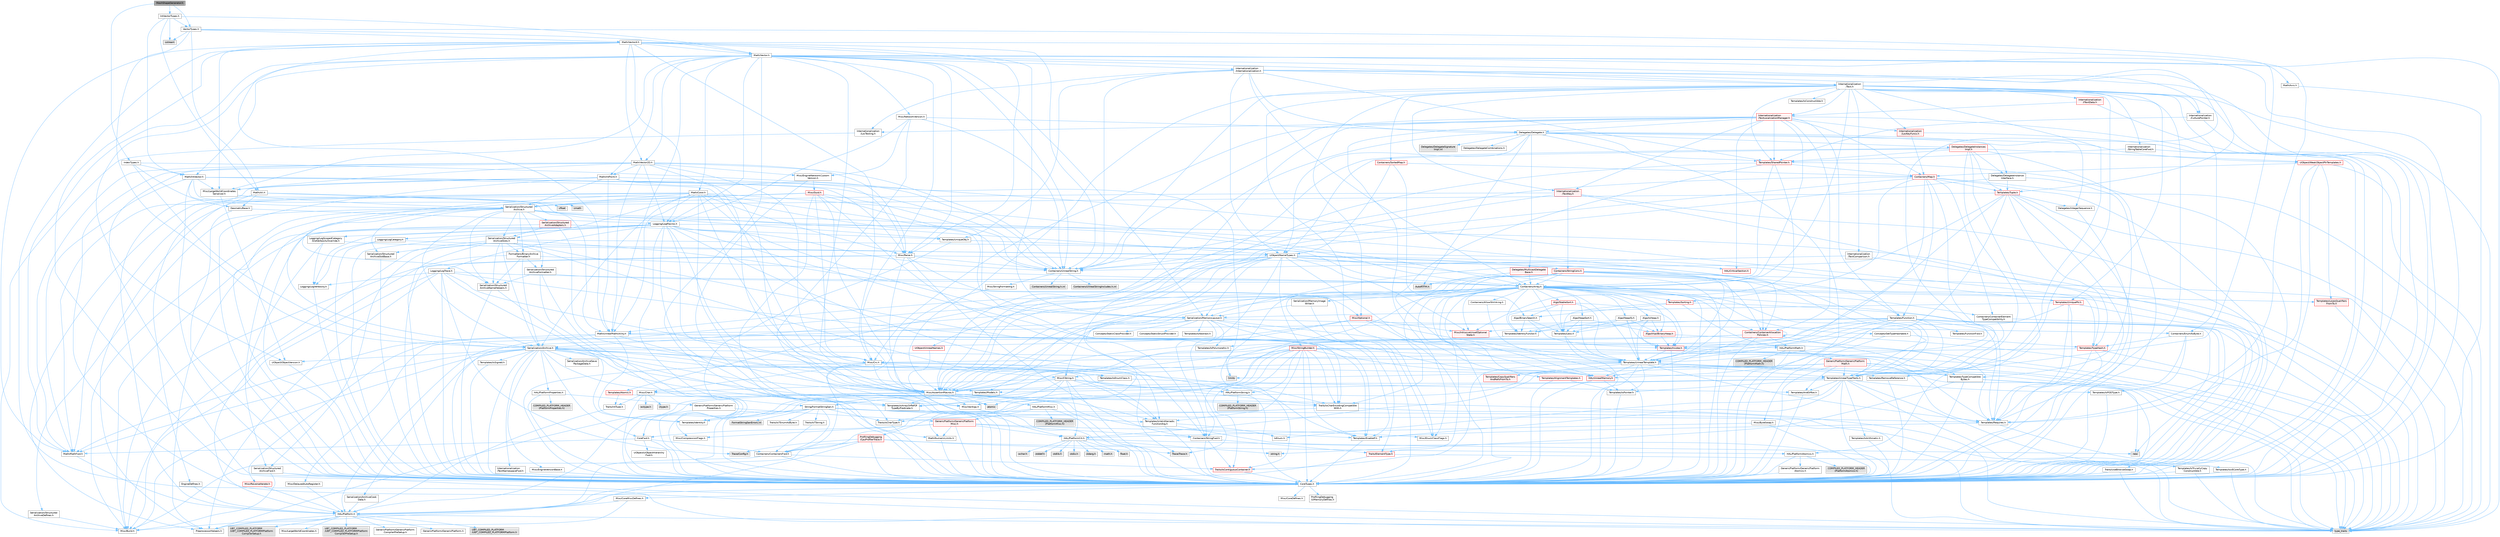 digraph "MeshShapeGenerator.h"
{
 // INTERACTIVE_SVG=YES
 // LATEX_PDF_SIZE
  bgcolor="transparent";
  edge [fontname=Helvetica,fontsize=10,labelfontname=Helvetica,labelfontsize=10];
  node [fontname=Helvetica,fontsize=10,shape=box,height=0.2,width=0.4];
  Node1 [id="Node000001",label="MeshShapeGenerator.h",height=0.2,width=0.4,color="gray40", fillcolor="grey60", style="filled", fontcolor="black",tooltip=" "];
  Node1 -> Node2 [id="edge1_Node000001_Node000002",color="steelblue1",style="solid",tooltip=" "];
  Node2 [id="Node000002",label="VectorTypes.h",height=0.2,width=0.4,color="grey40", fillcolor="white", style="filled",URL="$d4/d5b/VectorTypes_8h.html",tooltip=" "];
  Node2 -> Node3 [id="edge2_Node000002_Node000003",color="steelblue1",style="solid",tooltip=" "];
  Node3 [id="Node000003",label="Math/Vector.h",height=0.2,width=0.4,color="grey40", fillcolor="white", style="filled",URL="$d6/dbe/Vector_8h.html",tooltip=" "];
  Node3 -> Node4 [id="edge3_Node000003_Node000004",color="steelblue1",style="solid",tooltip=" "];
  Node4 [id="Node000004",label="CoreTypes.h",height=0.2,width=0.4,color="grey40", fillcolor="white", style="filled",URL="$dc/dec/CoreTypes_8h.html",tooltip=" "];
  Node4 -> Node5 [id="edge4_Node000004_Node000005",color="steelblue1",style="solid",tooltip=" "];
  Node5 [id="Node000005",label="HAL/Platform.h",height=0.2,width=0.4,color="grey40", fillcolor="white", style="filled",URL="$d9/dd0/Platform_8h.html",tooltip=" "];
  Node5 -> Node6 [id="edge5_Node000005_Node000006",color="steelblue1",style="solid",tooltip=" "];
  Node6 [id="Node000006",label="Misc/Build.h",height=0.2,width=0.4,color="grey40", fillcolor="white", style="filled",URL="$d3/dbb/Build_8h.html",tooltip=" "];
  Node5 -> Node7 [id="edge6_Node000005_Node000007",color="steelblue1",style="solid",tooltip=" "];
  Node7 [id="Node000007",label="Misc/LargeWorldCoordinates.h",height=0.2,width=0.4,color="grey40", fillcolor="white", style="filled",URL="$d2/dcb/LargeWorldCoordinates_8h.html",tooltip=" "];
  Node5 -> Node8 [id="edge7_Node000005_Node000008",color="steelblue1",style="solid",tooltip=" "];
  Node8 [id="Node000008",label="type_traits",height=0.2,width=0.4,color="grey60", fillcolor="#E0E0E0", style="filled",tooltip=" "];
  Node5 -> Node9 [id="edge8_Node000005_Node000009",color="steelblue1",style="solid",tooltip=" "];
  Node9 [id="Node000009",label="PreprocessorHelpers.h",height=0.2,width=0.4,color="grey40", fillcolor="white", style="filled",URL="$db/ddb/PreprocessorHelpers_8h.html",tooltip=" "];
  Node5 -> Node10 [id="edge9_Node000005_Node000010",color="steelblue1",style="solid",tooltip=" "];
  Node10 [id="Node000010",label="UBT_COMPILED_PLATFORM\l/UBT_COMPILED_PLATFORMPlatform\lCompilerPreSetup.h",height=0.2,width=0.4,color="grey60", fillcolor="#E0E0E0", style="filled",tooltip=" "];
  Node5 -> Node11 [id="edge10_Node000005_Node000011",color="steelblue1",style="solid",tooltip=" "];
  Node11 [id="Node000011",label="GenericPlatform/GenericPlatform\lCompilerPreSetup.h",height=0.2,width=0.4,color="grey40", fillcolor="white", style="filled",URL="$d9/dc8/GenericPlatformCompilerPreSetup_8h.html",tooltip=" "];
  Node5 -> Node12 [id="edge11_Node000005_Node000012",color="steelblue1",style="solid",tooltip=" "];
  Node12 [id="Node000012",label="GenericPlatform/GenericPlatform.h",height=0.2,width=0.4,color="grey40", fillcolor="white", style="filled",URL="$d6/d84/GenericPlatform_8h.html",tooltip=" "];
  Node5 -> Node13 [id="edge12_Node000005_Node000013",color="steelblue1",style="solid",tooltip=" "];
  Node13 [id="Node000013",label="UBT_COMPILED_PLATFORM\l/UBT_COMPILED_PLATFORMPlatform.h",height=0.2,width=0.4,color="grey60", fillcolor="#E0E0E0", style="filled",tooltip=" "];
  Node5 -> Node14 [id="edge13_Node000005_Node000014",color="steelblue1",style="solid",tooltip=" "];
  Node14 [id="Node000014",label="UBT_COMPILED_PLATFORM\l/UBT_COMPILED_PLATFORMPlatform\lCompilerSetup.h",height=0.2,width=0.4,color="grey60", fillcolor="#E0E0E0", style="filled",tooltip=" "];
  Node4 -> Node15 [id="edge14_Node000004_Node000015",color="steelblue1",style="solid",tooltip=" "];
  Node15 [id="Node000015",label="ProfilingDebugging\l/UMemoryDefines.h",height=0.2,width=0.4,color="grey40", fillcolor="white", style="filled",URL="$d2/da2/UMemoryDefines_8h.html",tooltip=" "];
  Node4 -> Node16 [id="edge15_Node000004_Node000016",color="steelblue1",style="solid",tooltip=" "];
  Node16 [id="Node000016",label="Misc/CoreMiscDefines.h",height=0.2,width=0.4,color="grey40", fillcolor="white", style="filled",URL="$da/d38/CoreMiscDefines_8h.html",tooltip=" "];
  Node16 -> Node5 [id="edge16_Node000016_Node000005",color="steelblue1",style="solid",tooltip=" "];
  Node16 -> Node9 [id="edge17_Node000016_Node000009",color="steelblue1",style="solid",tooltip=" "];
  Node4 -> Node17 [id="edge18_Node000004_Node000017",color="steelblue1",style="solid",tooltip=" "];
  Node17 [id="Node000017",label="Misc/CoreDefines.h",height=0.2,width=0.4,color="grey40", fillcolor="white", style="filled",URL="$d3/dd2/CoreDefines_8h.html",tooltip=" "];
  Node3 -> Node18 [id="edge19_Node000003_Node000018",color="steelblue1",style="solid",tooltip=" "];
  Node18 [id="Node000018",label="Misc/AssertionMacros.h",height=0.2,width=0.4,color="grey40", fillcolor="white", style="filled",URL="$d0/dfa/AssertionMacros_8h.html",tooltip=" "];
  Node18 -> Node4 [id="edge20_Node000018_Node000004",color="steelblue1",style="solid",tooltip=" "];
  Node18 -> Node5 [id="edge21_Node000018_Node000005",color="steelblue1",style="solid",tooltip=" "];
  Node18 -> Node19 [id="edge22_Node000018_Node000019",color="steelblue1",style="solid",tooltip=" "];
  Node19 [id="Node000019",label="HAL/PlatformMisc.h",height=0.2,width=0.4,color="grey40", fillcolor="white", style="filled",URL="$d0/df5/PlatformMisc_8h.html",tooltip=" "];
  Node19 -> Node4 [id="edge23_Node000019_Node000004",color="steelblue1",style="solid",tooltip=" "];
  Node19 -> Node20 [id="edge24_Node000019_Node000020",color="steelblue1",style="solid",tooltip=" "];
  Node20 [id="Node000020",label="GenericPlatform/GenericPlatform\lMisc.h",height=0.2,width=0.4,color="red", fillcolor="#FFF0F0", style="filled",URL="$db/d9a/GenericPlatformMisc_8h.html",tooltip=" "];
  Node20 -> Node21 [id="edge25_Node000020_Node000021",color="steelblue1",style="solid",tooltip=" "];
  Node21 [id="Node000021",label="Containers/StringFwd.h",height=0.2,width=0.4,color="grey40", fillcolor="white", style="filled",URL="$df/d37/StringFwd_8h.html",tooltip=" "];
  Node21 -> Node4 [id="edge26_Node000021_Node000004",color="steelblue1",style="solid",tooltip=" "];
  Node21 -> Node22 [id="edge27_Node000021_Node000022",color="steelblue1",style="solid",tooltip=" "];
  Node22 [id="Node000022",label="Traits/ElementType.h",height=0.2,width=0.4,color="red", fillcolor="#FFF0F0", style="filled",URL="$d5/d4f/ElementType_8h.html",tooltip=" "];
  Node22 -> Node5 [id="edge28_Node000022_Node000005",color="steelblue1",style="solid",tooltip=" "];
  Node22 -> Node8 [id="edge29_Node000022_Node000008",color="steelblue1",style="solid",tooltip=" "];
  Node21 -> Node24 [id="edge30_Node000021_Node000024",color="steelblue1",style="solid",tooltip=" "];
  Node24 [id="Node000024",label="Traits/IsContiguousContainer.h",height=0.2,width=0.4,color="red", fillcolor="#FFF0F0", style="filled",URL="$d5/d3c/IsContiguousContainer_8h.html",tooltip=" "];
  Node24 -> Node4 [id="edge31_Node000024_Node000004",color="steelblue1",style="solid",tooltip=" "];
  Node20 -> Node26 [id="edge32_Node000020_Node000026",color="steelblue1",style="solid",tooltip=" "];
  Node26 [id="Node000026",label="CoreFwd.h",height=0.2,width=0.4,color="grey40", fillcolor="white", style="filled",URL="$d1/d1e/CoreFwd_8h.html",tooltip=" "];
  Node26 -> Node4 [id="edge33_Node000026_Node000004",color="steelblue1",style="solid",tooltip=" "];
  Node26 -> Node27 [id="edge34_Node000026_Node000027",color="steelblue1",style="solid",tooltip=" "];
  Node27 [id="Node000027",label="Containers/ContainersFwd.h",height=0.2,width=0.4,color="grey40", fillcolor="white", style="filled",URL="$d4/d0a/ContainersFwd_8h.html",tooltip=" "];
  Node27 -> Node5 [id="edge35_Node000027_Node000005",color="steelblue1",style="solid",tooltip=" "];
  Node27 -> Node4 [id="edge36_Node000027_Node000004",color="steelblue1",style="solid",tooltip=" "];
  Node27 -> Node24 [id="edge37_Node000027_Node000024",color="steelblue1",style="solid",tooltip=" "];
  Node26 -> Node28 [id="edge38_Node000026_Node000028",color="steelblue1",style="solid",tooltip=" "];
  Node28 [id="Node000028",label="Math/MathFwd.h",height=0.2,width=0.4,color="grey40", fillcolor="white", style="filled",URL="$d2/d10/MathFwd_8h.html",tooltip=" "];
  Node28 -> Node5 [id="edge39_Node000028_Node000005",color="steelblue1",style="solid",tooltip=" "];
  Node26 -> Node29 [id="edge40_Node000026_Node000029",color="steelblue1",style="solid",tooltip=" "];
  Node29 [id="Node000029",label="UObject/UObjectHierarchy\lFwd.h",height=0.2,width=0.4,color="grey40", fillcolor="white", style="filled",URL="$d3/d13/UObjectHierarchyFwd_8h.html",tooltip=" "];
  Node20 -> Node4 [id="edge41_Node000020_Node000004",color="steelblue1",style="solid",tooltip=" "];
  Node20 -> Node31 [id="edge42_Node000020_Node000031",color="steelblue1",style="solid",tooltip=" "];
  Node31 [id="Node000031",label="HAL/PlatformCrt.h",height=0.2,width=0.4,color="grey40", fillcolor="white", style="filled",URL="$d8/d75/PlatformCrt_8h.html",tooltip=" "];
  Node31 -> Node32 [id="edge43_Node000031_Node000032",color="steelblue1",style="solid",tooltip=" "];
  Node32 [id="Node000032",label="new",height=0.2,width=0.4,color="grey60", fillcolor="#E0E0E0", style="filled",tooltip=" "];
  Node31 -> Node33 [id="edge44_Node000031_Node000033",color="steelblue1",style="solid",tooltip=" "];
  Node33 [id="Node000033",label="wchar.h",height=0.2,width=0.4,color="grey60", fillcolor="#E0E0E0", style="filled",tooltip=" "];
  Node31 -> Node34 [id="edge45_Node000031_Node000034",color="steelblue1",style="solid",tooltip=" "];
  Node34 [id="Node000034",label="stddef.h",height=0.2,width=0.4,color="grey60", fillcolor="#E0E0E0", style="filled",tooltip=" "];
  Node31 -> Node35 [id="edge46_Node000031_Node000035",color="steelblue1",style="solid",tooltip=" "];
  Node35 [id="Node000035",label="stdlib.h",height=0.2,width=0.4,color="grey60", fillcolor="#E0E0E0", style="filled",tooltip=" "];
  Node31 -> Node36 [id="edge47_Node000031_Node000036",color="steelblue1",style="solid",tooltip=" "];
  Node36 [id="Node000036",label="stdio.h",height=0.2,width=0.4,color="grey60", fillcolor="#E0E0E0", style="filled",tooltip=" "];
  Node31 -> Node37 [id="edge48_Node000031_Node000037",color="steelblue1",style="solid",tooltip=" "];
  Node37 [id="Node000037",label="stdarg.h",height=0.2,width=0.4,color="grey60", fillcolor="#E0E0E0", style="filled",tooltip=" "];
  Node31 -> Node38 [id="edge49_Node000031_Node000038",color="steelblue1",style="solid",tooltip=" "];
  Node38 [id="Node000038",label="math.h",height=0.2,width=0.4,color="grey60", fillcolor="#E0E0E0", style="filled",tooltip=" "];
  Node31 -> Node39 [id="edge50_Node000031_Node000039",color="steelblue1",style="solid",tooltip=" "];
  Node39 [id="Node000039",label="float.h",height=0.2,width=0.4,color="grey60", fillcolor="#E0E0E0", style="filled",tooltip=" "];
  Node31 -> Node40 [id="edge51_Node000031_Node000040",color="steelblue1",style="solid",tooltip=" "];
  Node40 [id="Node000040",label="string.h",height=0.2,width=0.4,color="grey60", fillcolor="#E0E0E0", style="filled",tooltip=" "];
  Node20 -> Node41 [id="edge52_Node000020_Node000041",color="steelblue1",style="solid",tooltip=" "];
  Node41 [id="Node000041",label="Math/NumericLimits.h",height=0.2,width=0.4,color="grey40", fillcolor="white", style="filled",URL="$df/d1b/NumericLimits_8h.html",tooltip=" "];
  Node41 -> Node4 [id="edge53_Node000041_Node000004",color="steelblue1",style="solid",tooltip=" "];
  Node20 -> Node42 [id="edge54_Node000020_Node000042",color="steelblue1",style="solid",tooltip=" "];
  Node42 [id="Node000042",label="Misc/CompressionFlags.h",height=0.2,width=0.4,color="grey40", fillcolor="white", style="filled",URL="$d9/d76/CompressionFlags_8h.html",tooltip=" "];
  Node20 -> Node43 [id="edge55_Node000020_Node000043",color="steelblue1",style="solid",tooltip=" "];
  Node43 [id="Node000043",label="Misc/EnumClassFlags.h",height=0.2,width=0.4,color="grey40", fillcolor="white", style="filled",URL="$d8/de7/EnumClassFlags_8h.html",tooltip=" "];
  Node19 -> Node46 [id="edge56_Node000019_Node000046",color="steelblue1",style="solid",tooltip=" "];
  Node46 [id="Node000046",label="COMPILED_PLATFORM_HEADER\l(PlatformMisc.h)",height=0.2,width=0.4,color="grey60", fillcolor="#E0E0E0", style="filled",tooltip=" "];
  Node19 -> Node47 [id="edge57_Node000019_Node000047",color="steelblue1",style="solid",tooltip=" "];
  Node47 [id="Node000047",label="ProfilingDebugging\l/CpuProfilerTrace.h",height=0.2,width=0.4,color="red", fillcolor="#FFF0F0", style="filled",URL="$da/dcb/CpuProfilerTrace_8h.html",tooltip=" "];
  Node47 -> Node4 [id="edge58_Node000047_Node000004",color="steelblue1",style="solid",tooltip=" "];
  Node47 -> Node27 [id="edge59_Node000047_Node000027",color="steelblue1",style="solid",tooltip=" "];
  Node47 -> Node48 [id="edge60_Node000047_Node000048",color="steelblue1",style="solid",tooltip=" "];
  Node48 [id="Node000048",label="HAL/PlatformAtomics.h",height=0.2,width=0.4,color="grey40", fillcolor="white", style="filled",URL="$d3/d36/PlatformAtomics_8h.html",tooltip=" "];
  Node48 -> Node4 [id="edge61_Node000048_Node000004",color="steelblue1",style="solid",tooltip=" "];
  Node48 -> Node49 [id="edge62_Node000048_Node000049",color="steelblue1",style="solid",tooltip=" "];
  Node49 [id="Node000049",label="GenericPlatform/GenericPlatform\lAtomics.h",height=0.2,width=0.4,color="grey40", fillcolor="white", style="filled",URL="$da/d72/GenericPlatformAtomics_8h.html",tooltip=" "];
  Node49 -> Node4 [id="edge63_Node000049_Node000004",color="steelblue1",style="solid",tooltip=" "];
  Node48 -> Node50 [id="edge64_Node000048_Node000050",color="steelblue1",style="solid",tooltip=" "];
  Node50 [id="Node000050",label="COMPILED_PLATFORM_HEADER\l(PlatformAtomics.h)",height=0.2,width=0.4,color="grey60", fillcolor="#E0E0E0", style="filled",tooltip=" "];
  Node47 -> Node9 [id="edge65_Node000047_Node000009",color="steelblue1",style="solid",tooltip=" "];
  Node47 -> Node6 [id="edge66_Node000047_Node000006",color="steelblue1",style="solid",tooltip=" "];
  Node47 -> Node51 [id="edge67_Node000047_Node000051",color="steelblue1",style="solid",tooltip=" "];
  Node51 [id="Node000051",label="Trace/Config.h",height=0.2,width=0.4,color="grey60", fillcolor="#E0E0E0", style="filled",tooltip=" "];
  Node47 -> Node54 [id="edge68_Node000047_Node000054",color="steelblue1",style="solid",tooltip=" "];
  Node54 [id="Node000054",label="Trace/Trace.h",height=0.2,width=0.4,color="grey60", fillcolor="#E0E0E0", style="filled",tooltip=" "];
  Node18 -> Node9 [id="edge69_Node000018_Node000009",color="steelblue1",style="solid",tooltip=" "];
  Node18 -> Node55 [id="edge70_Node000018_Node000055",color="steelblue1",style="solid",tooltip=" "];
  Node55 [id="Node000055",label="Templates/EnableIf.h",height=0.2,width=0.4,color="grey40", fillcolor="white", style="filled",URL="$d7/d60/EnableIf_8h.html",tooltip=" "];
  Node55 -> Node4 [id="edge71_Node000055_Node000004",color="steelblue1",style="solid",tooltip=" "];
  Node18 -> Node56 [id="edge72_Node000018_Node000056",color="steelblue1",style="solid",tooltip=" "];
  Node56 [id="Node000056",label="Templates/IsArrayOrRefOf\lTypeByPredicate.h",height=0.2,width=0.4,color="grey40", fillcolor="white", style="filled",URL="$d6/da1/IsArrayOrRefOfTypeByPredicate_8h.html",tooltip=" "];
  Node56 -> Node4 [id="edge73_Node000056_Node000004",color="steelblue1",style="solid",tooltip=" "];
  Node18 -> Node57 [id="edge74_Node000018_Node000057",color="steelblue1",style="solid",tooltip=" "];
  Node57 [id="Node000057",label="Templates/IsValidVariadic\lFunctionArg.h",height=0.2,width=0.4,color="grey40", fillcolor="white", style="filled",URL="$d0/dc8/IsValidVariadicFunctionArg_8h.html",tooltip=" "];
  Node57 -> Node4 [id="edge75_Node000057_Node000004",color="steelblue1",style="solid",tooltip=" "];
  Node57 -> Node58 [id="edge76_Node000057_Node000058",color="steelblue1",style="solid",tooltip=" "];
  Node58 [id="Node000058",label="IsEnum.h",height=0.2,width=0.4,color="grey40", fillcolor="white", style="filled",URL="$d4/de5/IsEnum_8h.html",tooltip=" "];
  Node57 -> Node8 [id="edge77_Node000057_Node000008",color="steelblue1",style="solid",tooltip=" "];
  Node18 -> Node59 [id="edge78_Node000018_Node000059",color="steelblue1",style="solid",tooltip=" "];
  Node59 [id="Node000059",label="Traits/IsCharEncodingCompatible\lWith.h",height=0.2,width=0.4,color="grey40", fillcolor="white", style="filled",URL="$df/dd1/IsCharEncodingCompatibleWith_8h.html",tooltip=" "];
  Node59 -> Node8 [id="edge79_Node000059_Node000008",color="steelblue1",style="solid",tooltip=" "];
  Node59 -> Node60 [id="edge80_Node000059_Node000060",color="steelblue1",style="solid",tooltip=" "];
  Node60 [id="Node000060",label="Traits/IsCharType.h",height=0.2,width=0.4,color="grey40", fillcolor="white", style="filled",URL="$db/d51/IsCharType_8h.html",tooltip=" "];
  Node60 -> Node4 [id="edge81_Node000060_Node000004",color="steelblue1",style="solid",tooltip=" "];
  Node18 -> Node61 [id="edge82_Node000018_Node000061",color="steelblue1",style="solid",tooltip=" "];
  Node61 [id="Node000061",label="Misc/VarArgs.h",height=0.2,width=0.4,color="grey40", fillcolor="white", style="filled",URL="$d5/d6f/VarArgs_8h.html",tooltip=" "];
  Node61 -> Node4 [id="edge83_Node000061_Node000004",color="steelblue1",style="solid",tooltip=" "];
  Node18 -> Node62 [id="edge84_Node000018_Node000062",color="steelblue1",style="solid",tooltip=" "];
  Node62 [id="Node000062",label="String/FormatStringSan.h",height=0.2,width=0.4,color="grey40", fillcolor="white", style="filled",URL="$d3/d8b/FormatStringSan_8h.html",tooltip=" "];
  Node62 -> Node8 [id="edge85_Node000062_Node000008",color="steelblue1",style="solid",tooltip=" "];
  Node62 -> Node4 [id="edge86_Node000062_Node000004",color="steelblue1",style="solid",tooltip=" "];
  Node62 -> Node63 [id="edge87_Node000062_Node000063",color="steelblue1",style="solid",tooltip=" "];
  Node63 [id="Node000063",label="Templates/Requires.h",height=0.2,width=0.4,color="grey40", fillcolor="white", style="filled",URL="$dc/d96/Requires_8h.html",tooltip=" "];
  Node63 -> Node55 [id="edge88_Node000063_Node000055",color="steelblue1",style="solid",tooltip=" "];
  Node63 -> Node8 [id="edge89_Node000063_Node000008",color="steelblue1",style="solid",tooltip=" "];
  Node62 -> Node64 [id="edge90_Node000062_Node000064",color="steelblue1",style="solid",tooltip=" "];
  Node64 [id="Node000064",label="Templates/Identity.h",height=0.2,width=0.4,color="grey40", fillcolor="white", style="filled",URL="$d0/dd5/Identity_8h.html",tooltip=" "];
  Node62 -> Node57 [id="edge91_Node000062_Node000057",color="steelblue1",style="solid",tooltip=" "];
  Node62 -> Node60 [id="edge92_Node000062_Node000060",color="steelblue1",style="solid",tooltip=" "];
  Node62 -> Node65 [id="edge93_Node000062_Node000065",color="steelblue1",style="solid",tooltip=" "];
  Node65 [id="Node000065",label="Traits/IsTEnumAsByte.h",height=0.2,width=0.4,color="grey40", fillcolor="white", style="filled",URL="$d1/de6/IsTEnumAsByte_8h.html",tooltip=" "];
  Node62 -> Node66 [id="edge94_Node000062_Node000066",color="steelblue1",style="solid",tooltip=" "];
  Node66 [id="Node000066",label="Traits/IsTString.h",height=0.2,width=0.4,color="grey40", fillcolor="white", style="filled",URL="$d0/df8/IsTString_8h.html",tooltip=" "];
  Node66 -> Node27 [id="edge95_Node000066_Node000027",color="steelblue1",style="solid",tooltip=" "];
  Node62 -> Node27 [id="edge96_Node000062_Node000027",color="steelblue1",style="solid",tooltip=" "];
  Node62 -> Node67 [id="edge97_Node000062_Node000067",color="steelblue1",style="solid",tooltip=" "];
  Node67 [id="Node000067",label="FormatStringSanErrors.inl",height=0.2,width=0.4,color="grey60", fillcolor="#E0E0E0", style="filled",tooltip=" "];
  Node18 -> Node68 [id="edge98_Node000018_Node000068",color="steelblue1",style="solid",tooltip=" "];
  Node68 [id="Node000068",label="atomic",height=0.2,width=0.4,color="grey60", fillcolor="#E0E0E0", style="filled",tooltip=" "];
  Node3 -> Node28 [id="edge99_Node000003_Node000028",color="steelblue1",style="solid",tooltip=" "];
  Node3 -> Node41 [id="edge100_Node000003_Node000041",color="steelblue1",style="solid",tooltip=" "];
  Node3 -> Node69 [id="edge101_Node000003_Node000069",color="steelblue1",style="solid",tooltip=" "];
  Node69 [id="Node000069",label="Misc/Crc.h",height=0.2,width=0.4,color="grey40", fillcolor="white", style="filled",URL="$d4/dd2/Crc_8h.html",tooltip=" "];
  Node69 -> Node4 [id="edge102_Node000069_Node000004",color="steelblue1",style="solid",tooltip=" "];
  Node69 -> Node70 [id="edge103_Node000069_Node000070",color="steelblue1",style="solid",tooltip=" "];
  Node70 [id="Node000070",label="HAL/PlatformString.h",height=0.2,width=0.4,color="grey40", fillcolor="white", style="filled",URL="$db/db5/PlatformString_8h.html",tooltip=" "];
  Node70 -> Node4 [id="edge104_Node000070_Node000004",color="steelblue1",style="solid",tooltip=" "];
  Node70 -> Node71 [id="edge105_Node000070_Node000071",color="steelblue1",style="solid",tooltip=" "];
  Node71 [id="Node000071",label="COMPILED_PLATFORM_HEADER\l(PlatformString.h)",height=0.2,width=0.4,color="grey60", fillcolor="#E0E0E0", style="filled",tooltip=" "];
  Node69 -> Node18 [id="edge106_Node000069_Node000018",color="steelblue1",style="solid",tooltip=" "];
  Node69 -> Node72 [id="edge107_Node000069_Node000072",color="steelblue1",style="solid",tooltip=" "];
  Node72 [id="Node000072",label="Misc/CString.h",height=0.2,width=0.4,color="grey40", fillcolor="white", style="filled",URL="$d2/d49/CString_8h.html",tooltip=" "];
  Node72 -> Node4 [id="edge108_Node000072_Node000004",color="steelblue1",style="solid",tooltip=" "];
  Node72 -> Node31 [id="edge109_Node000072_Node000031",color="steelblue1",style="solid",tooltip=" "];
  Node72 -> Node70 [id="edge110_Node000072_Node000070",color="steelblue1",style="solid",tooltip=" "];
  Node72 -> Node18 [id="edge111_Node000072_Node000018",color="steelblue1",style="solid",tooltip=" "];
  Node72 -> Node73 [id="edge112_Node000072_Node000073",color="steelblue1",style="solid",tooltip=" "];
  Node73 [id="Node000073",label="Misc/Char.h",height=0.2,width=0.4,color="grey40", fillcolor="white", style="filled",URL="$d0/d58/Char_8h.html",tooltip=" "];
  Node73 -> Node4 [id="edge113_Node000073_Node000004",color="steelblue1",style="solid",tooltip=" "];
  Node73 -> Node74 [id="edge114_Node000073_Node000074",color="steelblue1",style="solid",tooltip=" "];
  Node74 [id="Node000074",label="Traits/IntType.h",height=0.2,width=0.4,color="grey40", fillcolor="white", style="filled",URL="$d7/deb/IntType_8h.html",tooltip=" "];
  Node74 -> Node5 [id="edge115_Node000074_Node000005",color="steelblue1",style="solid",tooltip=" "];
  Node73 -> Node75 [id="edge116_Node000073_Node000075",color="steelblue1",style="solid",tooltip=" "];
  Node75 [id="Node000075",label="ctype.h",height=0.2,width=0.4,color="grey60", fillcolor="#E0E0E0", style="filled",tooltip=" "];
  Node73 -> Node76 [id="edge117_Node000073_Node000076",color="steelblue1",style="solid",tooltip=" "];
  Node76 [id="Node000076",label="wctype.h",height=0.2,width=0.4,color="grey60", fillcolor="#E0E0E0", style="filled",tooltip=" "];
  Node73 -> Node8 [id="edge118_Node000073_Node000008",color="steelblue1",style="solid",tooltip=" "];
  Node72 -> Node61 [id="edge119_Node000072_Node000061",color="steelblue1",style="solid",tooltip=" "];
  Node72 -> Node56 [id="edge120_Node000072_Node000056",color="steelblue1",style="solid",tooltip=" "];
  Node72 -> Node57 [id="edge121_Node000072_Node000057",color="steelblue1",style="solid",tooltip=" "];
  Node72 -> Node59 [id="edge122_Node000072_Node000059",color="steelblue1",style="solid",tooltip=" "];
  Node69 -> Node73 [id="edge123_Node000069_Node000073",color="steelblue1",style="solid",tooltip=" "];
  Node69 -> Node77 [id="edge124_Node000069_Node000077",color="steelblue1",style="solid",tooltip=" "];
  Node77 [id="Node000077",label="Templates/UnrealTypeTraits.h",height=0.2,width=0.4,color="grey40", fillcolor="white", style="filled",URL="$d2/d2d/UnrealTypeTraits_8h.html",tooltip=" "];
  Node77 -> Node4 [id="edge125_Node000077_Node000004",color="steelblue1",style="solid",tooltip=" "];
  Node77 -> Node78 [id="edge126_Node000077_Node000078",color="steelblue1",style="solid",tooltip=" "];
  Node78 [id="Node000078",label="Templates/IsPointer.h",height=0.2,width=0.4,color="grey40", fillcolor="white", style="filled",URL="$d7/d05/IsPointer_8h.html",tooltip=" "];
  Node78 -> Node4 [id="edge127_Node000078_Node000004",color="steelblue1",style="solid",tooltip=" "];
  Node77 -> Node18 [id="edge128_Node000077_Node000018",color="steelblue1",style="solid",tooltip=" "];
  Node77 -> Node79 [id="edge129_Node000077_Node000079",color="steelblue1",style="solid",tooltip=" "];
  Node79 [id="Node000079",label="Templates/AndOrNot.h",height=0.2,width=0.4,color="grey40", fillcolor="white", style="filled",URL="$db/d0a/AndOrNot_8h.html",tooltip=" "];
  Node79 -> Node4 [id="edge130_Node000079_Node000004",color="steelblue1",style="solid",tooltip=" "];
  Node77 -> Node55 [id="edge131_Node000077_Node000055",color="steelblue1",style="solid",tooltip=" "];
  Node77 -> Node80 [id="edge132_Node000077_Node000080",color="steelblue1",style="solid",tooltip=" "];
  Node80 [id="Node000080",label="Templates/IsArithmetic.h",height=0.2,width=0.4,color="grey40", fillcolor="white", style="filled",URL="$d2/d5d/IsArithmetic_8h.html",tooltip=" "];
  Node80 -> Node4 [id="edge133_Node000080_Node000004",color="steelblue1",style="solid",tooltip=" "];
  Node77 -> Node58 [id="edge134_Node000077_Node000058",color="steelblue1",style="solid",tooltip=" "];
  Node77 -> Node81 [id="edge135_Node000077_Node000081",color="steelblue1",style="solid",tooltip=" "];
  Node81 [id="Node000081",label="Templates/Models.h",height=0.2,width=0.4,color="grey40", fillcolor="white", style="filled",URL="$d3/d0c/Models_8h.html",tooltip=" "];
  Node81 -> Node64 [id="edge136_Node000081_Node000064",color="steelblue1",style="solid",tooltip=" "];
  Node77 -> Node82 [id="edge137_Node000077_Node000082",color="steelblue1",style="solid",tooltip=" "];
  Node82 [id="Node000082",label="Templates/IsPODType.h",height=0.2,width=0.4,color="grey40", fillcolor="white", style="filled",URL="$d7/db1/IsPODType_8h.html",tooltip=" "];
  Node82 -> Node4 [id="edge138_Node000082_Node000004",color="steelblue1",style="solid",tooltip=" "];
  Node77 -> Node83 [id="edge139_Node000077_Node000083",color="steelblue1",style="solid",tooltip=" "];
  Node83 [id="Node000083",label="Templates/IsUECoreType.h",height=0.2,width=0.4,color="grey40", fillcolor="white", style="filled",URL="$d1/db8/IsUECoreType_8h.html",tooltip=" "];
  Node83 -> Node4 [id="edge140_Node000083_Node000004",color="steelblue1",style="solid",tooltip=" "];
  Node83 -> Node8 [id="edge141_Node000083_Node000008",color="steelblue1",style="solid",tooltip=" "];
  Node77 -> Node84 [id="edge142_Node000077_Node000084",color="steelblue1",style="solid",tooltip=" "];
  Node84 [id="Node000084",label="Templates/IsTriviallyCopy\lConstructible.h",height=0.2,width=0.4,color="grey40", fillcolor="white", style="filled",URL="$d3/d78/IsTriviallyCopyConstructible_8h.html",tooltip=" "];
  Node84 -> Node4 [id="edge143_Node000084_Node000004",color="steelblue1",style="solid",tooltip=" "];
  Node84 -> Node8 [id="edge144_Node000084_Node000008",color="steelblue1",style="solid",tooltip=" "];
  Node69 -> Node60 [id="edge145_Node000069_Node000060",color="steelblue1",style="solid",tooltip=" "];
  Node3 -> Node85 [id="edge146_Node000003_Node000085",color="steelblue1",style="solid",tooltip=" "];
  Node85 [id="Node000085",label="Math/UnrealMathUtility.h",height=0.2,width=0.4,color="grey40", fillcolor="white", style="filled",URL="$db/db8/UnrealMathUtility_8h.html",tooltip=" "];
  Node85 -> Node4 [id="edge147_Node000085_Node000004",color="steelblue1",style="solid",tooltip=" "];
  Node85 -> Node18 [id="edge148_Node000085_Node000018",color="steelblue1",style="solid",tooltip=" "];
  Node85 -> Node86 [id="edge149_Node000085_Node000086",color="steelblue1",style="solid",tooltip=" "];
  Node86 [id="Node000086",label="HAL/PlatformMath.h",height=0.2,width=0.4,color="grey40", fillcolor="white", style="filled",URL="$dc/d53/PlatformMath_8h.html",tooltip=" "];
  Node86 -> Node4 [id="edge150_Node000086_Node000004",color="steelblue1",style="solid",tooltip=" "];
  Node86 -> Node87 [id="edge151_Node000086_Node000087",color="steelblue1",style="solid",tooltip=" "];
  Node87 [id="Node000087",label="GenericPlatform/GenericPlatform\lMath.h",height=0.2,width=0.4,color="red", fillcolor="#FFF0F0", style="filled",URL="$d5/d79/GenericPlatformMath_8h.html",tooltip=" "];
  Node87 -> Node4 [id="edge152_Node000087_Node000004",color="steelblue1",style="solid",tooltip=" "];
  Node87 -> Node27 [id="edge153_Node000087_Node000027",color="steelblue1",style="solid",tooltip=" "];
  Node87 -> Node31 [id="edge154_Node000087_Node000031",color="steelblue1",style="solid",tooltip=" "];
  Node87 -> Node79 [id="edge155_Node000087_Node000079",color="steelblue1",style="solid",tooltip=" "];
  Node87 -> Node77 [id="edge156_Node000087_Node000077",color="steelblue1",style="solid",tooltip=" "];
  Node87 -> Node63 [id="edge157_Node000087_Node000063",color="steelblue1",style="solid",tooltip=" "];
  Node87 -> Node94 [id="edge158_Node000087_Node000094",color="steelblue1",style="solid",tooltip=" "];
  Node94 [id="Node000094",label="Templates/TypeCompatible\lBytes.h",height=0.2,width=0.4,color="grey40", fillcolor="white", style="filled",URL="$df/d0a/TypeCompatibleBytes_8h.html",tooltip=" "];
  Node94 -> Node4 [id="edge159_Node000094_Node000004",color="steelblue1",style="solid",tooltip=" "];
  Node94 -> Node40 [id="edge160_Node000094_Node000040",color="steelblue1",style="solid",tooltip=" "];
  Node94 -> Node32 [id="edge161_Node000094_Node000032",color="steelblue1",style="solid",tooltip=" "];
  Node94 -> Node8 [id="edge162_Node000094_Node000008",color="steelblue1",style="solid",tooltip=" "];
  Node87 -> Node95 [id="edge163_Node000087_Node000095",color="steelblue1",style="solid",tooltip=" "];
  Node95 [id="Node000095",label="limits",height=0.2,width=0.4,color="grey60", fillcolor="#E0E0E0", style="filled",tooltip=" "];
  Node87 -> Node8 [id="edge164_Node000087_Node000008",color="steelblue1",style="solid",tooltip=" "];
  Node86 -> Node96 [id="edge165_Node000086_Node000096",color="steelblue1",style="solid",tooltip=" "];
  Node96 [id="Node000096",label="COMPILED_PLATFORM_HEADER\l(PlatformMath.h)",height=0.2,width=0.4,color="grey60", fillcolor="#E0E0E0", style="filled",tooltip=" "];
  Node85 -> Node28 [id="edge166_Node000085_Node000028",color="steelblue1",style="solid",tooltip=" "];
  Node85 -> Node64 [id="edge167_Node000085_Node000064",color="steelblue1",style="solid",tooltip=" "];
  Node85 -> Node63 [id="edge168_Node000085_Node000063",color="steelblue1",style="solid",tooltip=" "];
  Node3 -> Node97 [id="edge169_Node000003_Node000097",color="steelblue1",style="solid",tooltip=" "];
  Node97 [id="Node000097",label="Containers/UnrealString.h",height=0.2,width=0.4,color="grey40", fillcolor="white", style="filled",URL="$d5/dba/UnrealString_8h.html",tooltip=" "];
  Node97 -> Node98 [id="edge170_Node000097_Node000098",color="steelblue1",style="solid",tooltip=" "];
  Node98 [id="Node000098",label="Containers/UnrealStringIncludes.h.inl",height=0.2,width=0.4,color="grey60", fillcolor="#E0E0E0", style="filled",tooltip=" "];
  Node97 -> Node99 [id="edge171_Node000097_Node000099",color="steelblue1",style="solid",tooltip=" "];
  Node99 [id="Node000099",label="Containers/UnrealString.h.inl",height=0.2,width=0.4,color="grey60", fillcolor="#E0E0E0", style="filled",tooltip=" "];
  Node97 -> Node100 [id="edge172_Node000097_Node000100",color="steelblue1",style="solid",tooltip=" "];
  Node100 [id="Node000100",label="Misc/StringFormatArg.h",height=0.2,width=0.4,color="grey40", fillcolor="white", style="filled",URL="$d2/d16/StringFormatArg_8h.html",tooltip=" "];
  Node100 -> Node27 [id="edge173_Node000100_Node000027",color="steelblue1",style="solid",tooltip=" "];
  Node3 -> Node101 [id="edge174_Node000003_Node000101",color="steelblue1",style="solid",tooltip=" "];
  Node101 [id="Node000101",label="Misc/Parse.h",height=0.2,width=0.4,color="grey40", fillcolor="white", style="filled",URL="$dc/d71/Parse_8h.html",tooltip=" "];
  Node101 -> Node21 [id="edge175_Node000101_Node000021",color="steelblue1",style="solid",tooltip=" "];
  Node101 -> Node97 [id="edge176_Node000101_Node000097",color="steelblue1",style="solid",tooltip=" "];
  Node101 -> Node4 [id="edge177_Node000101_Node000004",color="steelblue1",style="solid",tooltip=" "];
  Node101 -> Node31 [id="edge178_Node000101_Node000031",color="steelblue1",style="solid",tooltip=" "];
  Node101 -> Node6 [id="edge179_Node000101_Node000006",color="steelblue1",style="solid",tooltip=" "];
  Node101 -> Node43 [id="edge180_Node000101_Node000043",color="steelblue1",style="solid",tooltip=" "];
  Node101 -> Node102 [id="edge181_Node000101_Node000102",color="steelblue1",style="solid",tooltip=" "];
  Node102 [id="Node000102",label="Templates/Function.h",height=0.2,width=0.4,color="grey40", fillcolor="white", style="filled",URL="$df/df5/Function_8h.html",tooltip=" "];
  Node102 -> Node4 [id="edge182_Node000102_Node000004",color="steelblue1",style="solid",tooltip=" "];
  Node102 -> Node18 [id="edge183_Node000102_Node000018",color="steelblue1",style="solid",tooltip=" "];
  Node102 -> Node103 [id="edge184_Node000102_Node000103",color="steelblue1",style="solid",tooltip=" "];
  Node103 [id="Node000103",label="Misc/IntrusiveUnsetOptional\lState.h",height=0.2,width=0.4,color="red", fillcolor="#FFF0F0", style="filled",URL="$d2/d0a/IntrusiveUnsetOptionalState_8h.html",tooltip=" "];
  Node102 -> Node105 [id="edge185_Node000102_Node000105",color="steelblue1",style="solid",tooltip=" "];
  Node105 [id="Node000105",label="HAL/UnrealMemory.h",height=0.2,width=0.4,color="red", fillcolor="#FFF0F0", style="filled",URL="$d9/d96/UnrealMemory_8h.html",tooltip=" "];
  Node105 -> Node4 [id="edge186_Node000105_Node000004",color="steelblue1",style="solid",tooltip=" "];
  Node105 -> Node78 [id="edge187_Node000105_Node000078",color="steelblue1",style="solid",tooltip=" "];
  Node102 -> Node119 [id="edge188_Node000102_Node000119",color="steelblue1",style="solid",tooltip=" "];
  Node119 [id="Node000119",label="Templates/FunctionFwd.h",height=0.2,width=0.4,color="grey40", fillcolor="white", style="filled",URL="$d6/d54/FunctionFwd_8h.html",tooltip=" "];
  Node102 -> Node77 [id="edge189_Node000102_Node000077",color="steelblue1",style="solid",tooltip=" "];
  Node102 -> Node120 [id="edge190_Node000102_Node000120",color="steelblue1",style="solid",tooltip=" "];
  Node120 [id="Node000120",label="Templates/Invoke.h",height=0.2,width=0.4,color="red", fillcolor="#FFF0F0", style="filled",URL="$d7/deb/Invoke_8h.html",tooltip=" "];
  Node120 -> Node4 [id="edge191_Node000120_Node000004",color="steelblue1",style="solid",tooltip=" "];
  Node120 -> Node122 [id="edge192_Node000120_Node000122",color="steelblue1",style="solid",tooltip=" "];
  Node122 [id="Node000122",label="Templates/UnrealTemplate.h",height=0.2,width=0.4,color="grey40", fillcolor="white", style="filled",URL="$d4/d24/UnrealTemplate_8h.html",tooltip=" "];
  Node122 -> Node4 [id="edge193_Node000122_Node000004",color="steelblue1",style="solid",tooltip=" "];
  Node122 -> Node78 [id="edge194_Node000122_Node000078",color="steelblue1",style="solid",tooltip=" "];
  Node122 -> Node105 [id="edge195_Node000122_Node000105",color="steelblue1",style="solid",tooltip=" "];
  Node122 -> Node123 [id="edge196_Node000122_Node000123",color="steelblue1",style="solid",tooltip=" "];
  Node123 [id="Node000123",label="Templates/CopyQualifiers\lAndRefsFromTo.h",height=0.2,width=0.4,color="red", fillcolor="#FFF0F0", style="filled",URL="$d3/db3/CopyQualifiersAndRefsFromTo_8h.html",tooltip=" "];
  Node122 -> Node77 [id="edge197_Node000122_Node000077",color="steelblue1",style="solid",tooltip=" "];
  Node122 -> Node89 [id="edge198_Node000122_Node000089",color="steelblue1",style="solid",tooltip=" "];
  Node89 [id="Node000089",label="Templates/RemoveReference.h",height=0.2,width=0.4,color="grey40", fillcolor="white", style="filled",URL="$da/dbe/RemoveReference_8h.html",tooltip=" "];
  Node89 -> Node4 [id="edge199_Node000089_Node000004",color="steelblue1",style="solid",tooltip=" "];
  Node122 -> Node63 [id="edge200_Node000122_Node000063",color="steelblue1",style="solid",tooltip=" "];
  Node122 -> Node94 [id="edge201_Node000122_Node000094",color="steelblue1",style="solid",tooltip=" "];
  Node122 -> Node64 [id="edge202_Node000122_Node000064",color="steelblue1",style="solid",tooltip=" "];
  Node122 -> Node24 [id="edge203_Node000122_Node000024",color="steelblue1",style="solid",tooltip=" "];
  Node122 -> Node125 [id="edge204_Node000122_Node000125",color="steelblue1",style="solid",tooltip=" "];
  Node125 [id="Node000125",label="Traits/UseBitwiseSwap.h",height=0.2,width=0.4,color="grey40", fillcolor="white", style="filled",URL="$db/df3/UseBitwiseSwap_8h.html",tooltip=" "];
  Node125 -> Node4 [id="edge205_Node000125_Node000004",color="steelblue1",style="solid",tooltip=" "];
  Node125 -> Node8 [id="edge206_Node000125_Node000008",color="steelblue1",style="solid",tooltip=" "];
  Node122 -> Node8 [id="edge207_Node000122_Node000008",color="steelblue1",style="solid",tooltip=" "];
  Node120 -> Node8 [id="edge208_Node000120_Node000008",color="steelblue1",style="solid",tooltip=" "];
  Node102 -> Node122 [id="edge209_Node000102_Node000122",color="steelblue1",style="solid",tooltip=" "];
  Node102 -> Node63 [id="edge210_Node000102_Node000063",color="steelblue1",style="solid",tooltip=" "];
  Node102 -> Node85 [id="edge211_Node000102_Node000085",color="steelblue1",style="solid",tooltip=" "];
  Node102 -> Node32 [id="edge212_Node000102_Node000032",color="steelblue1",style="solid",tooltip=" "];
  Node102 -> Node8 [id="edge213_Node000102_Node000008",color="steelblue1",style="solid",tooltip=" "];
  Node3 -> Node126 [id="edge214_Node000003_Node000126",color="steelblue1",style="solid",tooltip=" "];
  Node126 [id="Node000126",label="Misc/LargeWorldCoordinates\lSerializer.h",height=0.2,width=0.4,color="grey40", fillcolor="white", style="filled",URL="$d7/df9/LargeWorldCoordinatesSerializer_8h.html",tooltip=" "];
  Node126 -> Node127 [id="edge215_Node000126_Node000127",color="steelblue1",style="solid",tooltip=" "];
  Node127 [id="Node000127",label="UObject/NameTypes.h",height=0.2,width=0.4,color="grey40", fillcolor="white", style="filled",URL="$d6/d35/NameTypes_8h.html",tooltip=" "];
  Node127 -> Node4 [id="edge216_Node000127_Node000004",color="steelblue1",style="solid",tooltip=" "];
  Node127 -> Node18 [id="edge217_Node000127_Node000018",color="steelblue1",style="solid",tooltip=" "];
  Node127 -> Node105 [id="edge218_Node000127_Node000105",color="steelblue1",style="solid",tooltip=" "];
  Node127 -> Node77 [id="edge219_Node000127_Node000077",color="steelblue1",style="solid",tooltip=" "];
  Node127 -> Node122 [id="edge220_Node000127_Node000122",color="steelblue1",style="solid",tooltip=" "];
  Node127 -> Node97 [id="edge221_Node000127_Node000097",color="steelblue1",style="solid",tooltip=" "];
  Node127 -> Node128 [id="edge222_Node000127_Node000128",color="steelblue1",style="solid",tooltip=" "];
  Node128 [id="Node000128",label="HAL/CriticalSection.h",height=0.2,width=0.4,color="red", fillcolor="#FFF0F0", style="filled",URL="$d6/d90/CriticalSection_8h.html",tooltip=" "];
  Node127 -> Node131 [id="edge223_Node000127_Node000131",color="steelblue1",style="solid",tooltip=" "];
  Node131 [id="Node000131",label="Containers/StringConv.h",height=0.2,width=0.4,color="red", fillcolor="#FFF0F0", style="filled",URL="$d3/ddf/StringConv_8h.html",tooltip=" "];
  Node131 -> Node4 [id="edge224_Node000131_Node000004",color="steelblue1",style="solid",tooltip=" "];
  Node131 -> Node18 [id="edge225_Node000131_Node000018",color="steelblue1",style="solid",tooltip=" "];
  Node131 -> Node132 [id="edge226_Node000131_Node000132",color="steelblue1",style="solid",tooltip=" "];
  Node132 [id="Node000132",label="Containers/ContainerAllocation\lPolicies.h",height=0.2,width=0.4,color="red", fillcolor="#FFF0F0", style="filled",URL="$d7/dff/ContainerAllocationPolicies_8h.html",tooltip=" "];
  Node132 -> Node4 [id="edge227_Node000132_Node000004",color="steelblue1",style="solid",tooltip=" "];
  Node132 -> Node132 [id="edge228_Node000132_Node000132",color="steelblue1",style="solid",tooltip=" "];
  Node132 -> Node86 [id="edge229_Node000132_Node000086",color="steelblue1",style="solid",tooltip=" "];
  Node132 -> Node105 [id="edge230_Node000132_Node000105",color="steelblue1",style="solid",tooltip=" "];
  Node132 -> Node41 [id="edge231_Node000132_Node000041",color="steelblue1",style="solid",tooltip=" "];
  Node132 -> Node18 [id="edge232_Node000132_Node000018",color="steelblue1",style="solid",tooltip=" "];
  Node132 -> Node134 [id="edge233_Node000132_Node000134",color="steelblue1",style="solid",tooltip=" "];
  Node134 [id="Node000134",label="Templates/IsPolymorphic.h",height=0.2,width=0.4,color="grey40", fillcolor="white", style="filled",URL="$dc/d20/IsPolymorphic_8h.html",tooltip=" "];
  Node132 -> Node94 [id="edge234_Node000132_Node000094",color="steelblue1",style="solid",tooltip=" "];
  Node132 -> Node8 [id="edge235_Node000132_Node000008",color="steelblue1",style="solid",tooltip=" "];
  Node131 -> Node136 [id="edge236_Node000131_Node000136",color="steelblue1",style="solid",tooltip=" "];
  Node136 [id="Node000136",label="Containers/Array.h",height=0.2,width=0.4,color="grey40", fillcolor="white", style="filled",URL="$df/dd0/Array_8h.html",tooltip=" "];
  Node136 -> Node4 [id="edge237_Node000136_Node000004",color="steelblue1",style="solid",tooltip=" "];
  Node136 -> Node18 [id="edge238_Node000136_Node000018",color="steelblue1",style="solid",tooltip=" "];
  Node136 -> Node103 [id="edge239_Node000136_Node000103",color="steelblue1",style="solid",tooltip=" "];
  Node136 -> Node137 [id="edge240_Node000136_Node000137",color="steelblue1",style="solid",tooltip=" "];
  Node137 [id="Node000137",label="Misc/ReverseIterate.h",height=0.2,width=0.4,color="red", fillcolor="#FFF0F0", style="filled",URL="$db/de3/ReverseIterate_8h.html",tooltip=" "];
  Node137 -> Node5 [id="edge241_Node000137_Node000005",color="steelblue1",style="solid",tooltip=" "];
  Node136 -> Node105 [id="edge242_Node000136_Node000105",color="steelblue1",style="solid",tooltip=" "];
  Node136 -> Node77 [id="edge243_Node000136_Node000077",color="steelblue1",style="solid",tooltip=" "];
  Node136 -> Node122 [id="edge244_Node000136_Node000122",color="steelblue1",style="solid",tooltip=" "];
  Node136 -> Node139 [id="edge245_Node000136_Node000139",color="steelblue1",style="solid",tooltip=" "];
  Node139 [id="Node000139",label="Containers/AllowShrinking.h",height=0.2,width=0.4,color="grey40", fillcolor="white", style="filled",URL="$d7/d1a/AllowShrinking_8h.html",tooltip=" "];
  Node139 -> Node4 [id="edge246_Node000139_Node000004",color="steelblue1",style="solid",tooltip=" "];
  Node136 -> Node132 [id="edge247_Node000136_Node000132",color="steelblue1",style="solid",tooltip=" "];
  Node136 -> Node140 [id="edge248_Node000136_Node000140",color="steelblue1",style="solid",tooltip=" "];
  Node140 [id="Node000140",label="Containers/ContainerElement\lTypeCompatibility.h",height=0.2,width=0.4,color="grey40", fillcolor="white", style="filled",URL="$df/ddf/ContainerElementTypeCompatibility_8h.html",tooltip=" "];
  Node140 -> Node4 [id="edge249_Node000140_Node000004",color="steelblue1",style="solid",tooltip=" "];
  Node140 -> Node77 [id="edge250_Node000140_Node000077",color="steelblue1",style="solid",tooltip=" "];
  Node136 -> Node141 [id="edge251_Node000136_Node000141",color="steelblue1",style="solid",tooltip=" "];
  Node141 [id="Node000141",label="Serialization/Archive.h",height=0.2,width=0.4,color="grey40", fillcolor="white", style="filled",URL="$d7/d3b/Archive_8h.html",tooltip=" "];
  Node141 -> Node26 [id="edge252_Node000141_Node000026",color="steelblue1",style="solid",tooltip=" "];
  Node141 -> Node4 [id="edge253_Node000141_Node000004",color="steelblue1",style="solid",tooltip=" "];
  Node141 -> Node142 [id="edge254_Node000141_Node000142",color="steelblue1",style="solid",tooltip=" "];
  Node142 [id="Node000142",label="HAL/PlatformProperties.h",height=0.2,width=0.4,color="grey40", fillcolor="white", style="filled",URL="$d9/db0/PlatformProperties_8h.html",tooltip=" "];
  Node142 -> Node4 [id="edge255_Node000142_Node000004",color="steelblue1",style="solid",tooltip=" "];
  Node142 -> Node143 [id="edge256_Node000142_Node000143",color="steelblue1",style="solid",tooltip=" "];
  Node143 [id="Node000143",label="GenericPlatform/GenericPlatform\lProperties.h",height=0.2,width=0.4,color="grey40", fillcolor="white", style="filled",URL="$d2/dcd/GenericPlatformProperties_8h.html",tooltip=" "];
  Node143 -> Node4 [id="edge257_Node000143_Node000004",color="steelblue1",style="solid",tooltip=" "];
  Node143 -> Node20 [id="edge258_Node000143_Node000020",color="steelblue1",style="solid",tooltip=" "];
  Node142 -> Node144 [id="edge259_Node000142_Node000144",color="steelblue1",style="solid",tooltip=" "];
  Node144 [id="Node000144",label="COMPILED_PLATFORM_HEADER\l(PlatformProperties.h)",height=0.2,width=0.4,color="grey60", fillcolor="#E0E0E0", style="filled",tooltip=" "];
  Node141 -> Node145 [id="edge260_Node000141_Node000145",color="steelblue1",style="solid",tooltip=" "];
  Node145 [id="Node000145",label="Internationalization\l/TextNamespaceFwd.h",height=0.2,width=0.4,color="grey40", fillcolor="white", style="filled",URL="$d8/d97/TextNamespaceFwd_8h.html",tooltip=" "];
  Node145 -> Node4 [id="edge261_Node000145_Node000004",color="steelblue1",style="solid",tooltip=" "];
  Node141 -> Node28 [id="edge262_Node000141_Node000028",color="steelblue1",style="solid",tooltip=" "];
  Node141 -> Node18 [id="edge263_Node000141_Node000018",color="steelblue1",style="solid",tooltip=" "];
  Node141 -> Node6 [id="edge264_Node000141_Node000006",color="steelblue1",style="solid",tooltip=" "];
  Node141 -> Node42 [id="edge265_Node000141_Node000042",color="steelblue1",style="solid",tooltip=" "];
  Node141 -> Node146 [id="edge266_Node000141_Node000146",color="steelblue1",style="solid",tooltip=" "];
  Node146 [id="Node000146",label="Misc/EngineVersionBase.h",height=0.2,width=0.4,color="grey40", fillcolor="white", style="filled",URL="$d5/d2b/EngineVersionBase_8h.html",tooltip=" "];
  Node146 -> Node4 [id="edge267_Node000146_Node000004",color="steelblue1",style="solid",tooltip=" "];
  Node141 -> Node61 [id="edge268_Node000141_Node000061",color="steelblue1",style="solid",tooltip=" "];
  Node141 -> Node147 [id="edge269_Node000141_Node000147",color="steelblue1",style="solid",tooltip=" "];
  Node147 [id="Node000147",label="Serialization/ArchiveCook\lData.h",height=0.2,width=0.4,color="grey40", fillcolor="white", style="filled",URL="$dc/db6/ArchiveCookData_8h.html",tooltip=" "];
  Node147 -> Node5 [id="edge270_Node000147_Node000005",color="steelblue1",style="solid",tooltip=" "];
  Node141 -> Node148 [id="edge271_Node000141_Node000148",color="steelblue1",style="solid",tooltip=" "];
  Node148 [id="Node000148",label="Serialization/ArchiveSave\lPackageData.h",height=0.2,width=0.4,color="grey40", fillcolor="white", style="filled",URL="$d1/d37/ArchiveSavePackageData_8h.html",tooltip=" "];
  Node141 -> Node55 [id="edge272_Node000141_Node000055",color="steelblue1",style="solid",tooltip=" "];
  Node141 -> Node56 [id="edge273_Node000141_Node000056",color="steelblue1",style="solid",tooltip=" "];
  Node141 -> Node149 [id="edge274_Node000141_Node000149",color="steelblue1",style="solid",tooltip=" "];
  Node149 [id="Node000149",label="Templates/IsEnumClass.h",height=0.2,width=0.4,color="grey40", fillcolor="white", style="filled",URL="$d7/d15/IsEnumClass_8h.html",tooltip=" "];
  Node149 -> Node4 [id="edge275_Node000149_Node000004",color="steelblue1",style="solid",tooltip=" "];
  Node149 -> Node79 [id="edge276_Node000149_Node000079",color="steelblue1",style="solid",tooltip=" "];
  Node141 -> Node92 [id="edge277_Node000141_Node000092",color="steelblue1",style="solid",tooltip=" "];
  Node92 [id="Node000092",label="Templates/IsSigned.h",height=0.2,width=0.4,color="grey40", fillcolor="white", style="filled",URL="$d8/dd8/IsSigned_8h.html",tooltip=" "];
  Node92 -> Node4 [id="edge278_Node000092_Node000004",color="steelblue1",style="solid",tooltip=" "];
  Node141 -> Node57 [id="edge279_Node000141_Node000057",color="steelblue1",style="solid",tooltip=" "];
  Node141 -> Node122 [id="edge280_Node000141_Node000122",color="steelblue1",style="solid",tooltip=" "];
  Node141 -> Node59 [id="edge281_Node000141_Node000059",color="steelblue1",style="solid",tooltip=" "];
  Node141 -> Node150 [id="edge282_Node000141_Node000150",color="steelblue1",style="solid",tooltip=" "];
  Node150 [id="Node000150",label="UObject/ObjectVersion.h",height=0.2,width=0.4,color="grey40", fillcolor="white", style="filled",URL="$da/d63/ObjectVersion_8h.html",tooltip=" "];
  Node150 -> Node4 [id="edge283_Node000150_Node000004",color="steelblue1",style="solid",tooltip=" "];
  Node136 -> Node151 [id="edge284_Node000136_Node000151",color="steelblue1",style="solid",tooltip=" "];
  Node151 [id="Node000151",label="Serialization/MemoryImage\lWriter.h",height=0.2,width=0.4,color="grey40", fillcolor="white", style="filled",URL="$d0/d08/MemoryImageWriter_8h.html",tooltip=" "];
  Node151 -> Node4 [id="edge285_Node000151_Node000004",color="steelblue1",style="solid",tooltip=" "];
  Node151 -> Node152 [id="edge286_Node000151_Node000152",color="steelblue1",style="solid",tooltip=" "];
  Node152 [id="Node000152",label="Serialization/MemoryLayout.h",height=0.2,width=0.4,color="grey40", fillcolor="white", style="filled",URL="$d7/d66/MemoryLayout_8h.html",tooltip=" "];
  Node152 -> Node153 [id="edge287_Node000152_Node000153",color="steelblue1",style="solid",tooltip=" "];
  Node153 [id="Node000153",label="Concepts/StaticClassProvider.h",height=0.2,width=0.4,color="grey40", fillcolor="white", style="filled",URL="$dd/d83/StaticClassProvider_8h.html",tooltip=" "];
  Node152 -> Node154 [id="edge288_Node000152_Node000154",color="steelblue1",style="solid",tooltip=" "];
  Node154 [id="Node000154",label="Concepts/StaticStructProvider.h",height=0.2,width=0.4,color="grey40", fillcolor="white", style="filled",URL="$d5/d77/StaticStructProvider_8h.html",tooltip=" "];
  Node152 -> Node155 [id="edge289_Node000152_Node000155",color="steelblue1",style="solid",tooltip=" "];
  Node155 [id="Node000155",label="Containers/EnumAsByte.h",height=0.2,width=0.4,color="grey40", fillcolor="white", style="filled",URL="$d6/d9a/EnumAsByte_8h.html",tooltip=" "];
  Node155 -> Node4 [id="edge290_Node000155_Node000004",color="steelblue1",style="solid",tooltip=" "];
  Node155 -> Node82 [id="edge291_Node000155_Node000082",color="steelblue1",style="solid",tooltip=" "];
  Node155 -> Node156 [id="edge292_Node000155_Node000156",color="steelblue1",style="solid",tooltip=" "];
  Node156 [id="Node000156",label="Templates/TypeHash.h",height=0.2,width=0.4,color="red", fillcolor="#FFF0F0", style="filled",URL="$d1/d62/TypeHash_8h.html",tooltip=" "];
  Node156 -> Node4 [id="edge293_Node000156_Node000004",color="steelblue1",style="solid",tooltip=" "];
  Node156 -> Node63 [id="edge294_Node000156_Node000063",color="steelblue1",style="solid",tooltip=" "];
  Node156 -> Node69 [id="edge295_Node000156_Node000069",color="steelblue1",style="solid",tooltip=" "];
  Node156 -> Node8 [id="edge296_Node000156_Node000008",color="steelblue1",style="solid",tooltip=" "];
  Node152 -> Node21 [id="edge297_Node000152_Node000021",color="steelblue1",style="solid",tooltip=" "];
  Node152 -> Node105 [id="edge298_Node000152_Node000105",color="steelblue1",style="solid",tooltip=" "];
  Node152 -> Node158 [id="edge299_Node000152_Node000158",color="steelblue1",style="solid",tooltip=" "];
  Node158 [id="Node000158",label="Misc/DelayedAutoRegister.h",height=0.2,width=0.4,color="grey40", fillcolor="white", style="filled",URL="$d1/dda/DelayedAutoRegister_8h.html",tooltip=" "];
  Node158 -> Node5 [id="edge300_Node000158_Node000005",color="steelblue1",style="solid",tooltip=" "];
  Node152 -> Node55 [id="edge301_Node000152_Node000055",color="steelblue1",style="solid",tooltip=" "];
  Node152 -> Node159 [id="edge302_Node000152_Node000159",color="steelblue1",style="solid",tooltip=" "];
  Node159 [id="Node000159",label="Templates/IsAbstract.h",height=0.2,width=0.4,color="grey40", fillcolor="white", style="filled",URL="$d8/db7/IsAbstract_8h.html",tooltip=" "];
  Node152 -> Node134 [id="edge303_Node000152_Node000134",color="steelblue1",style="solid",tooltip=" "];
  Node152 -> Node81 [id="edge304_Node000152_Node000081",color="steelblue1",style="solid",tooltip=" "];
  Node152 -> Node122 [id="edge305_Node000152_Node000122",color="steelblue1",style="solid",tooltip=" "];
  Node136 -> Node160 [id="edge306_Node000136_Node000160",color="steelblue1",style="solid",tooltip=" "];
  Node160 [id="Node000160",label="Algo/Heapify.h",height=0.2,width=0.4,color="grey40", fillcolor="white", style="filled",URL="$d0/d2a/Heapify_8h.html",tooltip=" "];
  Node160 -> Node161 [id="edge307_Node000160_Node000161",color="steelblue1",style="solid",tooltip=" "];
  Node161 [id="Node000161",label="Algo/Impl/BinaryHeap.h",height=0.2,width=0.4,color="red", fillcolor="#FFF0F0", style="filled",URL="$d7/da3/Algo_2Impl_2BinaryHeap_8h.html",tooltip=" "];
  Node161 -> Node120 [id="edge308_Node000161_Node000120",color="steelblue1",style="solid",tooltip=" "];
  Node161 -> Node8 [id="edge309_Node000161_Node000008",color="steelblue1",style="solid",tooltip=" "];
  Node160 -> Node164 [id="edge310_Node000160_Node000164",color="steelblue1",style="solid",tooltip=" "];
  Node164 [id="Node000164",label="Templates/IdentityFunctor.h",height=0.2,width=0.4,color="grey40", fillcolor="white", style="filled",URL="$d7/d2e/IdentityFunctor_8h.html",tooltip=" "];
  Node164 -> Node5 [id="edge311_Node000164_Node000005",color="steelblue1",style="solid",tooltip=" "];
  Node160 -> Node120 [id="edge312_Node000160_Node000120",color="steelblue1",style="solid",tooltip=" "];
  Node160 -> Node165 [id="edge313_Node000160_Node000165",color="steelblue1",style="solid",tooltip=" "];
  Node165 [id="Node000165",label="Templates/Less.h",height=0.2,width=0.4,color="grey40", fillcolor="white", style="filled",URL="$de/dc8/Less_8h.html",tooltip=" "];
  Node165 -> Node4 [id="edge314_Node000165_Node000004",color="steelblue1",style="solid",tooltip=" "];
  Node165 -> Node122 [id="edge315_Node000165_Node000122",color="steelblue1",style="solid",tooltip=" "];
  Node160 -> Node122 [id="edge316_Node000160_Node000122",color="steelblue1",style="solid",tooltip=" "];
  Node136 -> Node166 [id="edge317_Node000136_Node000166",color="steelblue1",style="solid",tooltip=" "];
  Node166 [id="Node000166",label="Algo/HeapSort.h",height=0.2,width=0.4,color="grey40", fillcolor="white", style="filled",URL="$d3/d92/HeapSort_8h.html",tooltip=" "];
  Node166 -> Node161 [id="edge318_Node000166_Node000161",color="steelblue1",style="solid",tooltip=" "];
  Node166 -> Node164 [id="edge319_Node000166_Node000164",color="steelblue1",style="solid",tooltip=" "];
  Node166 -> Node165 [id="edge320_Node000166_Node000165",color="steelblue1",style="solid",tooltip=" "];
  Node166 -> Node122 [id="edge321_Node000166_Node000122",color="steelblue1",style="solid",tooltip=" "];
  Node136 -> Node167 [id="edge322_Node000136_Node000167",color="steelblue1",style="solid",tooltip=" "];
  Node167 [id="Node000167",label="Algo/IsHeap.h",height=0.2,width=0.4,color="grey40", fillcolor="white", style="filled",URL="$de/d32/IsHeap_8h.html",tooltip=" "];
  Node167 -> Node161 [id="edge323_Node000167_Node000161",color="steelblue1",style="solid",tooltip=" "];
  Node167 -> Node164 [id="edge324_Node000167_Node000164",color="steelblue1",style="solid",tooltip=" "];
  Node167 -> Node120 [id="edge325_Node000167_Node000120",color="steelblue1",style="solid",tooltip=" "];
  Node167 -> Node165 [id="edge326_Node000167_Node000165",color="steelblue1",style="solid",tooltip=" "];
  Node167 -> Node122 [id="edge327_Node000167_Node000122",color="steelblue1",style="solid",tooltip=" "];
  Node136 -> Node161 [id="edge328_Node000136_Node000161",color="steelblue1",style="solid",tooltip=" "];
  Node136 -> Node168 [id="edge329_Node000136_Node000168",color="steelblue1",style="solid",tooltip=" "];
  Node168 [id="Node000168",label="Algo/StableSort.h",height=0.2,width=0.4,color="red", fillcolor="#FFF0F0", style="filled",URL="$d7/d3c/StableSort_8h.html",tooltip=" "];
  Node168 -> Node169 [id="edge330_Node000168_Node000169",color="steelblue1",style="solid",tooltip=" "];
  Node169 [id="Node000169",label="Algo/BinarySearch.h",height=0.2,width=0.4,color="grey40", fillcolor="white", style="filled",URL="$db/db4/BinarySearch_8h.html",tooltip=" "];
  Node169 -> Node164 [id="edge331_Node000169_Node000164",color="steelblue1",style="solid",tooltip=" "];
  Node169 -> Node120 [id="edge332_Node000169_Node000120",color="steelblue1",style="solid",tooltip=" "];
  Node169 -> Node165 [id="edge333_Node000169_Node000165",color="steelblue1",style="solid",tooltip=" "];
  Node168 -> Node164 [id="edge334_Node000168_Node000164",color="steelblue1",style="solid",tooltip=" "];
  Node168 -> Node120 [id="edge335_Node000168_Node000120",color="steelblue1",style="solid",tooltip=" "];
  Node168 -> Node165 [id="edge336_Node000168_Node000165",color="steelblue1",style="solid",tooltip=" "];
  Node168 -> Node122 [id="edge337_Node000168_Node000122",color="steelblue1",style="solid",tooltip=" "];
  Node136 -> Node171 [id="edge338_Node000136_Node000171",color="steelblue1",style="solid",tooltip=" "];
  Node171 [id="Node000171",label="Concepts/GetTypeHashable.h",height=0.2,width=0.4,color="grey40", fillcolor="white", style="filled",URL="$d3/da2/GetTypeHashable_8h.html",tooltip=" "];
  Node171 -> Node4 [id="edge339_Node000171_Node000004",color="steelblue1",style="solid",tooltip=" "];
  Node171 -> Node156 [id="edge340_Node000171_Node000156",color="steelblue1",style="solid",tooltip=" "];
  Node136 -> Node164 [id="edge341_Node000136_Node000164",color="steelblue1",style="solid",tooltip=" "];
  Node136 -> Node120 [id="edge342_Node000136_Node000120",color="steelblue1",style="solid",tooltip=" "];
  Node136 -> Node165 [id="edge343_Node000136_Node000165",color="steelblue1",style="solid",tooltip=" "];
  Node136 -> Node172 [id="edge344_Node000136_Node000172",color="steelblue1",style="solid",tooltip=" "];
  Node172 [id="Node000172",label="Templates/LosesQualifiers\lFromTo.h",height=0.2,width=0.4,color="red", fillcolor="#FFF0F0", style="filled",URL="$d2/db3/LosesQualifiersFromTo_8h.html",tooltip=" "];
  Node172 -> Node8 [id="edge345_Node000172_Node000008",color="steelblue1",style="solid",tooltip=" "];
  Node136 -> Node63 [id="edge346_Node000136_Node000063",color="steelblue1",style="solid",tooltip=" "];
  Node136 -> Node173 [id="edge347_Node000136_Node000173",color="steelblue1",style="solid",tooltip=" "];
  Node173 [id="Node000173",label="Templates/Sorting.h",height=0.2,width=0.4,color="red", fillcolor="#FFF0F0", style="filled",URL="$d3/d9e/Sorting_8h.html",tooltip=" "];
  Node173 -> Node4 [id="edge348_Node000173_Node000004",color="steelblue1",style="solid",tooltip=" "];
  Node173 -> Node169 [id="edge349_Node000173_Node000169",color="steelblue1",style="solid",tooltip=" "];
  Node173 -> Node86 [id="edge350_Node000173_Node000086",color="steelblue1",style="solid",tooltip=" "];
  Node173 -> Node165 [id="edge351_Node000173_Node000165",color="steelblue1",style="solid",tooltip=" "];
  Node136 -> Node176 [id="edge352_Node000136_Node000176",color="steelblue1",style="solid",tooltip=" "];
  Node176 [id="Node000176",label="Templates/AlignmentTemplates.h",height=0.2,width=0.4,color="red", fillcolor="#FFF0F0", style="filled",URL="$dd/d32/AlignmentTemplates_8h.html",tooltip=" "];
  Node176 -> Node4 [id="edge353_Node000176_Node000004",color="steelblue1",style="solid",tooltip=" "];
  Node176 -> Node78 [id="edge354_Node000176_Node000078",color="steelblue1",style="solid",tooltip=" "];
  Node136 -> Node22 [id="edge355_Node000136_Node000022",color="steelblue1",style="solid",tooltip=" "];
  Node136 -> Node95 [id="edge356_Node000136_Node000095",color="steelblue1",style="solid",tooltip=" "];
  Node136 -> Node8 [id="edge357_Node000136_Node000008",color="steelblue1",style="solid",tooltip=" "];
  Node131 -> Node72 [id="edge358_Node000131_Node000072",color="steelblue1",style="solid",tooltip=" "];
  Node131 -> Node122 [id="edge359_Node000131_Node000122",color="steelblue1",style="solid",tooltip=" "];
  Node131 -> Node77 [id="edge360_Node000131_Node000077",color="steelblue1",style="solid",tooltip=" "];
  Node131 -> Node22 [id="edge361_Node000131_Node000022",color="steelblue1",style="solid",tooltip=" "];
  Node131 -> Node59 [id="edge362_Node000131_Node000059",color="steelblue1",style="solid",tooltip=" "];
  Node131 -> Node24 [id="edge363_Node000131_Node000024",color="steelblue1",style="solid",tooltip=" "];
  Node131 -> Node8 [id="edge364_Node000131_Node000008",color="steelblue1",style="solid",tooltip=" "];
  Node127 -> Node21 [id="edge365_Node000127_Node000021",color="steelblue1",style="solid",tooltip=" "];
  Node127 -> Node178 [id="edge366_Node000127_Node000178",color="steelblue1",style="solid",tooltip=" "];
  Node178 [id="Node000178",label="UObject/UnrealNames.h",height=0.2,width=0.4,color="red", fillcolor="#FFF0F0", style="filled",URL="$d8/db1/UnrealNames_8h.html",tooltip=" "];
  Node178 -> Node4 [id="edge367_Node000178_Node000004",color="steelblue1",style="solid",tooltip=" "];
  Node127 -> Node111 [id="edge368_Node000127_Node000111",color="steelblue1",style="solid",tooltip=" "];
  Node111 [id="Node000111",label="Templates/Atomic.h",height=0.2,width=0.4,color="red", fillcolor="#FFF0F0", style="filled",URL="$d3/d91/Atomic_8h.html",tooltip=" "];
  Node111 -> Node74 [id="edge369_Node000111_Node000074",color="steelblue1",style="solid",tooltip=" "];
  Node111 -> Node68 [id="edge370_Node000111_Node000068",color="steelblue1",style="solid",tooltip=" "];
  Node127 -> Node152 [id="edge371_Node000127_Node000152",color="steelblue1",style="solid",tooltip=" "];
  Node127 -> Node103 [id="edge372_Node000127_Node000103",color="steelblue1",style="solid",tooltip=" "];
  Node127 -> Node180 [id="edge373_Node000127_Node000180",color="steelblue1",style="solid",tooltip=" "];
  Node180 [id="Node000180",label="Misc/StringBuilder.h",height=0.2,width=0.4,color="red", fillcolor="#FFF0F0", style="filled",URL="$d4/d52/StringBuilder_8h.html",tooltip=" "];
  Node180 -> Node21 [id="edge374_Node000180_Node000021",color="steelblue1",style="solid",tooltip=" "];
  Node180 -> Node4 [id="edge375_Node000180_Node000004",color="steelblue1",style="solid",tooltip=" "];
  Node180 -> Node70 [id="edge376_Node000180_Node000070",color="steelblue1",style="solid",tooltip=" "];
  Node180 -> Node105 [id="edge377_Node000180_Node000105",color="steelblue1",style="solid",tooltip=" "];
  Node180 -> Node18 [id="edge378_Node000180_Node000018",color="steelblue1",style="solid",tooltip=" "];
  Node180 -> Node72 [id="edge379_Node000180_Node000072",color="steelblue1",style="solid",tooltip=" "];
  Node180 -> Node55 [id="edge380_Node000180_Node000055",color="steelblue1",style="solid",tooltip=" "];
  Node180 -> Node56 [id="edge381_Node000180_Node000056",color="steelblue1",style="solid",tooltip=" "];
  Node180 -> Node57 [id="edge382_Node000180_Node000057",color="steelblue1",style="solid",tooltip=" "];
  Node180 -> Node63 [id="edge383_Node000180_Node000063",color="steelblue1",style="solid",tooltip=" "];
  Node180 -> Node122 [id="edge384_Node000180_Node000122",color="steelblue1",style="solid",tooltip=" "];
  Node180 -> Node77 [id="edge385_Node000180_Node000077",color="steelblue1",style="solid",tooltip=" "];
  Node180 -> Node59 [id="edge386_Node000180_Node000059",color="steelblue1",style="solid",tooltip=" "];
  Node180 -> Node60 [id="edge387_Node000180_Node000060",color="steelblue1",style="solid",tooltip=" "];
  Node180 -> Node24 [id="edge388_Node000180_Node000024",color="steelblue1",style="solid",tooltip=" "];
  Node180 -> Node8 [id="edge389_Node000180_Node000008",color="steelblue1",style="solid",tooltip=" "];
  Node127 -> Node54 [id="edge390_Node000127_Node000054",color="steelblue1",style="solid",tooltip=" "];
  Node126 -> Node150 [id="edge391_Node000126_Node000150",color="steelblue1",style="solid",tooltip=" "];
  Node126 -> Node186 [id="edge392_Node000126_Node000186",color="steelblue1",style="solid",tooltip=" "];
  Node186 [id="Node000186",label="Serialization/Structured\lArchive.h",height=0.2,width=0.4,color="grey40", fillcolor="white", style="filled",URL="$d9/d1e/StructuredArchive_8h.html",tooltip=" "];
  Node186 -> Node136 [id="edge393_Node000186_Node000136",color="steelblue1",style="solid",tooltip=" "];
  Node186 -> Node132 [id="edge394_Node000186_Node000132",color="steelblue1",style="solid",tooltip=" "];
  Node186 -> Node4 [id="edge395_Node000186_Node000004",color="steelblue1",style="solid",tooltip=" "];
  Node186 -> Node187 [id="edge396_Node000186_Node000187",color="steelblue1",style="solid",tooltip=" "];
  Node187 [id="Node000187",label="Formatters/BinaryArchive\lFormatter.h",height=0.2,width=0.4,color="grey40", fillcolor="white", style="filled",URL="$d2/d01/BinaryArchiveFormatter_8h.html",tooltip=" "];
  Node187 -> Node136 [id="edge397_Node000187_Node000136",color="steelblue1",style="solid",tooltip=" "];
  Node187 -> Node5 [id="edge398_Node000187_Node000005",color="steelblue1",style="solid",tooltip=" "];
  Node187 -> Node141 [id="edge399_Node000187_Node000141",color="steelblue1",style="solid",tooltip=" "];
  Node187 -> Node188 [id="edge400_Node000187_Node000188",color="steelblue1",style="solid",tooltip=" "];
  Node188 [id="Node000188",label="Serialization/Structured\lArchiveFormatter.h",height=0.2,width=0.4,color="grey40", fillcolor="white", style="filled",URL="$db/dfe/StructuredArchiveFormatter_8h.html",tooltip=" "];
  Node188 -> Node136 [id="edge401_Node000188_Node000136",color="steelblue1",style="solid",tooltip=" "];
  Node188 -> Node26 [id="edge402_Node000188_Node000026",color="steelblue1",style="solid",tooltip=" "];
  Node188 -> Node4 [id="edge403_Node000188_Node000004",color="steelblue1",style="solid",tooltip=" "];
  Node188 -> Node189 [id="edge404_Node000188_Node000189",color="steelblue1",style="solid",tooltip=" "];
  Node189 [id="Node000189",label="Serialization/Structured\lArchiveNameHelpers.h",height=0.2,width=0.4,color="grey40", fillcolor="white", style="filled",URL="$d0/d7b/StructuredArchiveNameHelpers_8h.html",tooltip=" "];
  Node189 -> Node4 [id="edge405_Node000189_Node000004",color="steelblue1",style="solid",tooltip=" "];
  Node189 -> Node64 [id="edge406_Node000189_Node000064",color="steelblue1",style="solid",tooltip=" "];
  Node187 -> Node189 [id="edge407_Node000187_Node000189",color="steelblue1",style="solid",tooltip=" "];
  Node186 -> Node6 [id="edge408_Node000186_Node000006",color="steelblue1",style="solid",tooltip=" "];
  Node186 -> Node141 [id="edge409_Node000186_Node000141",color="steelblue1",style="solid",tooltip=" "];
  Node186 -> Node190 [id="edge410_Node000186_Node000190",color="steelblue1",style="solid",tooltip=" "];
  Node190 [id="Node000190",label="Serialization/Structured\lArchiveAdapters.h",height=0.2,width=0.4,color="red", fillcolor="#FFF0F0", style="filled",URL="$d3/de1/StructuredArchiveAdapters_8h.html",tooltip=" "];
  Node190 -> Node4 [id="edge411_Node000190_Node000004",color="steelblue1",style="solid",tooltip=" "];
  Node190 -> Node81 [id="edge412_Node000190_Node000081",color="steelblue1",style="solid",tooltip=" "];
  Node190 -> Node193 [id="edge413_Node000190_Node000193",color="steelblue1",style="solid",tooltip=" "];
  Node193 [id="Node000193",label="Serialization/Structured\lArchiveSlots.h",height=0.2,width=0.4,color="grey40", fillcolor="white", style="filled",URL="$d2/d87/StructuredArchiveSlots_8h.html",tooltip=" "];
  Node193 -> Node136 [id="edge414_Node000193_Node000136",color="steelblue1",style="solid",tooltip=" "];
  Node193 -> Node4 [id="edge415_Node000193_Node000004",color="steelblue1",style="solid",tooltip=" "];
  Node193 -> Node187 [id="edge416_Node000193_Node000187",color="steelblue1",style="solid",tooltip=" "];
  Node193 -> Node6 [id="edge417_Node000193_Node000006",color="steelblue1",style="solid",tooltip=" "];
  Node193 -> Node194 [id="edge418_Node000193_Node000194",color="steelblue1",style="solid",tooltip=" "];
  Node194 [id="Node000194",label="Misc/Optional.h",height=0.2,width=0.4,color="red", fillcolor="#FFF0F0", style="filled",URL="$d2/dae/Optional_8h.html",tooltip=" "];
  Node194 -> Node4 [id="edge419_Node000194_Node000004",color="steelblue1",style="solid",tooltip=" "];
  Node194 -> Node18 [id="edge420_Node000194_Node000018",color="steelblue1",style="solid",tooltip=" "];
  Node194 -> Node103 [id="edge421_Node000194_Node000103",color="steelblue1",style="solid",tooltip=" "];
  Node194 -> Node122 [id="edge422_Node000194_Node000122",color="steelblue1",style="solid",tooltip=" "];
  Node194 -> Node141 [id="edge423_Node000194_Node000141",color="steelblue1",style="solid",tooltip=" "];
  Node193 -> Node141 [id="edge424_Node000193_Node000141",color="steelblue1",style="solid",tooltip=" "];
  Node193 -> Node195 [id="edge425_Node000193_Node000195",color="steelblue1",style="solid",tooltip=" "];
  Node195 [id="Node000195",label="Serialization/Structured\lArchiveFwd.h",height=0.2,width=0.4,color="grey40", fillcolor="white", style="filled",URL="$d2/df9/StructuredArchiveFwd_8h.html",tooltip=" "];
  Node195 -> Node4 [id="edge426_Node000195_Node000004",color="steelblue1",style="solid",tooltip=" "];
  Node195 -> Node6 [id="edge427_Node000195_Node000006",color="steelblue1",style="solid",tooltip=" "];
  Node195 -> Node8 [id="edge428_Node000195_Node000008",color="steelblue1",style="solid",tooltip=" "];
  Node193 -> Node189 [id="edge429_Node000193_Node000189",color="steelblue1",style="solid",tooltip=" "];
  Node193 -> Node196 [id="edge430_Node000193_Node000196",color="steelblue1",style="solid",tooltip=" "];
  Node196 [id="Node000196",label="Serialization/Structured\lArchiveSlotBase.h",height=0.2,width=0.4,color="grey40", fillcolor="white", style="filled",URL="$d9/d9a/StructuredArchiveSlotBase_8h.html",tooltip=" "];
  Node196 -> Node4 [id="edge431_Node000196_Node000004",color="steelblue1",style="solid",tooltip=" "];
  Node193 -> Node55 [id="edge432_Node000193_Node000055",color="steelblue1",style="solid",tooltip=" "];
  Node193 -> Node149 [id="edge433_Node000193_Node000149",color="steelblue1",style="solid",tooltip=" "];
  Node190 -> Node197 [id="edge434_Node000190_Node000197",color="steelblue1",style="solid",tooltip=" "];
  Node197 [id="Node000197",label="Templates/UniqueObj.h",height=0.2,width=0.4,color="grey40", fillcolor="white", style="filled",URL="$da/d95/UniqueObj_8h.html",tooltip=" "];
  Node197 -> Node4 [id="edge435_Node000197_Node000004",color="steelblue1",style="solid",tooltip=" "];
  Node197 -> Node198 [id="edge436_Node000197_Node000198",color="steelblue1",style="solid",tooltip=" "];
  Node198 [id="Node000198",label="Templates/UniquePtr.h",height=0.2,width=0.4,color="red", fillcolor="#FFF0F0", style="filled",URL="$de/d1a/UniquePtr_8h.html",tooltip=" "];
  Node198 -> Node4 [id="edge437_Node000198_Node000004",color="steelblue1",style="solid",tooltip=" "];
  Node198 -> Node122 [id="edge438_Node000198_Node000122",color="steelblue1",style="solid",tooltip=" "];
  Node198 -> Node63 [id="edge439_Node000198_Node000063",color="steelblue1",style="solid",tooltip=" "];
  Node198 -> Node152 [id="edge440_Node000198_Node000152",color="steelblue1",style="solid",tooltip=" "];
  Node198 -> Node8 [id="edge441_Node000198_Node000008",color="steelblue1",style="solid",tooltip=" "];
  Node186 -> Node200 [id="edge442_Node000186_Node000200",color="steelblue1",style="solid",tooltip=" "];
  Node200 [id="Node000200",label="Serialization/Structured\lArchiveDefines.h",height=0.2,width=0.4,color="grey40", fillcolor="white", style="filled",URL="$d3/d61/StructuredArchiveDefines_8h.html",tooltip=" "];
  Node200 -> Node6 [id="edge443_Node000200_Node000006",color="steelblue1",style="solid",tooltip=" "];
  Node186 -> Node188 [id="edge444_Node000186_Node000188",color="steelblue1",style="solid",tooltip=" "];
  Node186 -> Node195 [id="edge445_Node000186_Node000195",color="steelblue1",style="solid",tooltip=" "];
  Node186 -> Node189 [id="edge446_Node000186_Node000189",color="steelblue1",style="solid",tooltip=" "];
  Node186 -> Node196 [id="edge447_Node000186_Node000196",color="steelblue1",style="solid",tooltip=" "];
  Node186 -> Node193 [id="edge448_Node000186_Node000193",color="steelblue1",style="solid",tooltip=" "];
  Node186 -> Node197 [id="edge449_Node000186_Node000197",color="steelblue1",style="solid",tooltip=" "];
  Node3 -> Node201 [id="edge450_Node000003_Node000201",color="steelblue1",style="solid",tooltip=" "];
  Node201 [id="Node000201",label="Misc/NetworkVersion.h",height=0.2,width=0.4,color="grey40", fillcolor="white", style="filled",URL="$d7/d4b/NetworkVersion_8h.html",tooltip=" "];
  Node201 -> Node97 [id="edge451_Node000201_Node000097",color="steelblue1",style="solid",tooltip=" "];
  Node201 -> Node4 [id="edge452_Node000201_Node000004",color="steelblue1",style="solid",tooltip=" "];
  Node201 -> Node202 [id="edge453_Node000201_Node000202",color="steelblue1",style="solid",tooltip=" "];
  Node202 [id="Node000202",label="Delegates/Delegate.h",height=0.2,width=0.4,color="grey40", fillcolor="white", style="filled",URL="$d4/d80/Delegate_8h.html",tooltip=" "];
  Node202 -> Node4 [id="edge454_Node000202_Node000004",color="steelblue1",style="solid",tooltip=" "];
  Node202 -> Node18 [id="edge455_Node000202_Node000018",color="steelblue1",style="solid",tooltip=" "];
  Node202 -> Node127 [id="edge456_Node000202_Node000127",color="steelblue1",style="solid",tooltip=" "];
  Node202 -> Node203 [id="edge457_Node000202_Node000203",color="steelblue1",style="solid",tooltip=" "];
  Node203 [id="Node000203",label="Templates/SharedPointer.h",height=0.2,width=0.4,color="red", fillcolor="#FFF0F0", style="filled",URL="$d2/d17/SharedPointer_8h.html",tooltip=" "];
  Node203 -> Node4 [id="edge458_Node000203_Node000004",color="steelblue1",style="solid",tooltip=" "];
  Node203 -> Node103 [id="edge459_Node000203_Node000103",color="steelblue1",style="solid",tooltip=" "];
  Node203 -> Node18 [id="edge460_Node000203_Node000018",color="steelblue1",style="solid",tooltip=" "];
  Node203 -> Node105 [id="edge461_Node000203_Node000105",color="steelblue1",style="solid",tooltip=" "];
  Node203 -> Node136 [id="edge462_Node000203_Node000136",color="steelblue1",style="solid",tooltip=" "];
  Node203 -> Node205 [id="edge463_Node000203_Node000205",color="steelblue1",style="solid",tooltip=" "];
  Node205 [id="Node000205",label="Containers/Map.h",height=0.2,width=0.4,color="red", fillcolor="#FFF0F0", style="filled",URL="$df/d79/Map_8h.html",tooltip=" "];
  Node205 -> Node4 [id="edge464_Node000205_Node000004",color="steelblue1",style="solid",tooltip=" "];
  Node205 -> Node140 [id="edge465_Node000205_Node000140",color="steelblue1",style="solid",tooltip=" "];
  Node205 -> Node97 [id="edge466_Node000205_Node000097",color="steelblue1",style="solid",tooltip=" "];
  Node205 -> Node18 [id="edge467_Node000205_Node000018",color="steelblue1",style="solid",tooltip=" "];
  Node205 -> Node102 [id="edge468_Node000205_Node000102",color="steelblue1",style="solid",tooltip=" "];
  Node205 -> Node173 [id="edge469_Node000205_Node000173",color="steelblue1",style="solid",tooltip=" "];
  Node205 -> Node214 [id="edge470_Node000205_Node000214",color="steelblue1",style="solid",tooltip=" "];
  Node214 [id="Node000214",label="Templates/Tuple.h",height=0.2,width=0.4,color="red", fillcolor="#FFF0F0", style="filled",URL="$d2/d4f/Tuple_8h.html",tooltip=" "];
  Node214 -> Node4 [id="edge471_Node000214_Node000004",color="steelblue1",style="solid",tooltip=" "];
  Node214 -> Node122 [id="edge472_Node000214_Node000122",color="steelblue1",style="solid",tooltip=" "];
  Node214 -> Node215 [id="edge473_Node000214_Node000215",color="steelblue1",style="solid",tooltip=" "];
  Node215 [id="Node000215",label="Delegates/IntegerSequence.h",height=0.2,width=0.4,color="grey40", fillcolor="white", style="filled",URL="$d2/dcc/IntegerSequence_8h.html",tooltip=" "];
  Node215 -> Node4 [id="edge474_Node000215_Node000004",color="steelblue1",style="solid",tooltip=" "];
  Node214 -> Node120 [id="edge475_Node000214_Node000120",color="steelblue1",style="solid",tooltip=" "];
  Node214 -> Node186 [id="edge476_Node000214_Node000186",color="steelblue1",style="solid",tooltip=" "];
  Node214 -> Node152 [id="edge477_Node000214_Node000152",color="steelblue1",style="solid",tooltip=" "];
  Node214 -> Node63 [id="edge478_Node000214_Node000063",color="steelblue1",style="solid",tooltip=" "];
  Node214 -> Node156 [id="edge479_Node000214_Node000156",color="steelblue1",style="solid",tooltip=" "];
  Node214 -> Node8 [id="edge480_Node000214_Node000008",color="steelblue1",style="solid",tooltip=" "];
  Node205 -> Node122 [id="edge481_Node000205_Node000122",color="steelblue1",style="solid",tooltip=" "];
  Node205 -> Node77 [id="edge482_Node000205_Node000077",color="steelblue1",style="solid",tooltip=" "];
  Node205 -> Node8 [id="edge483_Node000205_Node000008",color="steelblue1",style="solid",tooltip=" "];
  Node202 -> Node229 [id="edge484_Node000202_Node000229",color="steelblue1",style="solid",tooltip=" "];
  Node229 [id="Node000229",label="UObject/WeakObjectPtrTemplates.h",height=0.2,width=0.4,color="red", fillcolor="#FFF0F0", style="filled",URL="$d8/d3b/WeakObjectPtrTemplates_8h.html",tooltip=" "];
  Node229 -> Node4 [id="edge485_Node000229_Node000004",color="steelblue1",style="solid",tooltip=" "];
  Node229 -> Node172 [id="edge486_Node000229_Node000172",color="steelblue1",style="solid",tooltip=" "];
  Node229 -> Node63 [id="edge487_Node000229_Node000063",color="steelblue1",style="solid",tooltip=" "];
  Node229 -> Node205 [id="edge488_Node000229_Node000205",color="steelblue1",style="solid",tooltip=" "];
  Node229 -> Node8 [id="edge489_Node000229_Node000008",color="steelblue1",style="solid",tooltip=" "];
  Node202 -> Node232 [id="edge490_Node000202_Node000232",color="steelblue1",style="solid",tooltip=" "];
  Node232 [id="Node000232",label="Delegates/MulticastDelegate\lBase.h",height=0.2,width=0.4,color="red", fillcolor="#FFF0F0", style="filled",URL="$db/d16/MulticastDelegateBase_8h.html",tooltip=" "];
  Node232 -> Node227 [id="edge491_Node000232_Node000227",color="steelblue1",style="solid",tooltip=" "];
  Node227 [id="Node000227",label="AutoRTFM.h",height=0.2,width=0.4,color="grey60", fillcolor="#E0E0E0", style="filled",tooltip=" "];
  Node232 -> Node4 [id="edge492_Node000232_Node000004",color="steelblue1",style="solid",tooltip=" "];
  Node232 -> Node132 [id="edge493_Node000232_Node000132",color="steelblue1",style="solid",tooltip=" "];
  Node232 -> Node136 [id="edge494_Node000232_Node000136",color="steelblue1",style="solid",tooltip=" "];
  Node232 -> Node85 [id="edge495_Node000232_Node000085",color="steelblue1",style="solid",tooltip=" "];
  Node202 -> Node215 [id="edge496_Node000202_Node000215",color="steelblue1",style="solid",tooltip=" "];
  Node202 -> Node227 [id="edge497_Node000202_Node000227",color="steelblue1",style="solid",tooltip=" "];
  Node202 -> Node243 [id="edge498_Node000202_Node000243",color="steelblue1",style="solid",tooltip=" "];
  Node243 [id="Node000243",label="Delegates/DelegateInstance\lInterface.h",height=0.2,width=0.4,color="grey40", fillcolor="white", style="filled",URL="$de/d82/DelegateInstanceInterface_8h.html",tooltip=" "];
  Node243 -> Node18 [id="edge499_Node000243_Node000018",color="steelblue1",style="solid",tooltip=" "];
  Node243 -> Node94 [id="edge500_Node000243_Node000094",color="steelblue1",style="solid",tooltip=" "];
  Node243 -> Node214 [id="edge501_Node000243_Node000214",color="steelblue1",style="solid",tooltip=" "];
  Node202 -> Node244 [id="edge502_Node000202_Node000244",color="steelblue1",style="solid",tooltip=" "];
  Node244 [id="Node000244",label="Delegates/DelegateInstances\lImpl.h",height=0.2,width=0.4,color="red", fillcolor="#FFF0F0", style="filled",URL="$d5/dc6/DelegateInstancesImpl_8h.html",tooltip=" "];
  Node244 -> Node4 [id="edge503_Node000244_Node000004",color="steelblue1",style="solid",tooltip=" "];
  Node244 -> Node243 [id="edge504_Node000244_Node000243",color="steelblue1",style="solid",tooltip=" "];
  Node244 -> Node18 [id="edge505_Node000244_Node000018",color="steelblue1",style="solid",tooltip=" "];
  Node244 -> Node89 [id="edge506_Node000244_Node000089",color="steelblue1",style="solid",tooltip=" "];
  Node244 -> Node203 [id="edge507_Node000244_Node000203",color="steelblue1",style="solid",tooltip=" "];
  Node244 -> Node214 [id="edge508_Node000244_Node000214",color="steelblue1",style="solid",tooltip=" "];
  Node244 -> Node77 [id="edge509_Node000244_Node000077",color="steelblue1",style="solid",tooltip=" "];
  Node244 -> Node127 [id="edge510_Node000244_Node000127",color="steelblue1",style="solid",tooltip=" "];
  Node244 -> Node229 [id="edge511_Node000244_Node000229",color="steelblue1",style="solid",tooltip=" "];
  Node202 -> Node245 [id="edge512_Node000202_Node000245",color="steelblue1",style="solid",tooltip=" "];
  Node245 [id="Node000245",label="Delegates/DelegateSignature\lImpl.inl",height=0.2,width=0.4,color="grey60", fillcolor="#E0E0E0", style="filled",tooltip=" "];
  Node202 -> Node246 [id="edge513_Node000202_Node000246",color="steelblue1",style="solid",tooltip=" "];
  Node246 [id="Node000246",label="Delegates/DelegateCombinations.h",height=0.2,width=0.4,color="grey40", fillcolor="white", style="filled",URL="$d3/d23/DelegateCombinations_8h.html",tooltip=" "];
  Node201 -> Node221 [id="edge514_Node000201_Node000221",color="steelblue1",style="solid",tooltip=" "];
  Node221 [id="Node000221",label="Logging/LogMacros.h",height=0.2,width=0.4,color="grey40", fillcolor="white", style="filled",URL="$d0/d16/LogMacros_8h.html",tooltip=" "];
  Node221 -> Node97 [id="edge515_Node000221_Node000097",color="steelblue1",style="solid",tooltip=" "];
  Node221 -> Node4 [id="edge516_Node000221_Node000004",color="steelblue1",style="solid",tooltip=" "];
  Node221 -> Node9 [id="edge517_Node000221_Node000009",color="steelblue1",style="solid",tooltip=" "];
  Node221 -> Node222 [id="edge518_Node000221_Node000222",color="steelblue1",style="solid",tooltip=" "];
  Node222 [id="Node000222",label="Logging/LogCategory.h",height=0.2,width=0.4,color="grey40", fillcolor="white", style="filled",URL="$d9/d36/LogCategory_8h.html",tooltip=" "];
  Node222 -> Node4 [id="edge519_Node000222_Node000004",color="steelblue1",style="solid",tooltip=" "];
  Node222 -> Node110 [id="edge520_Node000222_Node000110",color="steelblue1",style="solid",tooltip=" "];
  Node110 [id="Node000110",label="Logging/LogVerbosity.h",height=0.2,width=0.4,color="grey40", fillcolor="white", style="filled",URL="$d2/d8f/LogVerbosity_8h.html",tooltip=" "];
  Node110 -> Node4 [id="edge521_Node000110_Node000004",color="steelblue1",style="solid",tooltip=" "];
  Node222 -> Node127 [id="edge522_Node000222_Node000127",color="steelblue1",style="solid",tooltip=" "];
  Node221 -> Node223 [id="edge523_Node000221_Node000223",color="steelblue1",style="solid",tooltip=" "];
  Node223 [id="Node000223",label="Logging/LogScopedCategory\lAndVerbosityOverride.h",height=0.2,width=0.4,color="grey40", fillcolor="white", style="filled",URL="$de/dba/LogScopedCategoryAndVerbosityOverride_8h.html",tooltip=" "];
  Node223 -> Node4 [id="edge524_Node000223_Node000004",color="steelblue1",style="solid",tooltip=" "];
  Node223 -> Node110 [id="edge525_Node000223_Node000110",color="steelblue1",style="solid",tooltip=" "];
  Node223 -> Node127 [id="edge526_Node000223_Node000127",color="steelblue1",style="solid",tooltip=" "];
  Node221 -> Node224 [id="edge527_Node000221_Node000224",color="steelblue1",style="solid",tooltip=" "];
  Node224 [id="Node000224",label="Logging/LogTrace.h",height=0.2,width=0.4,color="grey40", fillcolor="white", style="filled",URL="$d5/d91/LogTrace_8h.html",tooltip=" "];
  Node224 -> Node4 [id="edge528_Node000224_Node000004",color="steelblue1",style="solid",tooltip=" "];
  Node224 -> Node136 [id="edge529_Node000224_Node000136",color="steelblue1",style="solid",tooltip=" "];
  Node224 -> Node9 [id="edge530_Node000224_Node000009",color="steelblue1",style="solid",tooltip=" "];
  Node224 -> Node110 [id="edge531_Node000224_Node000110",color="steelblue1",style="solid",tooltip=" "];
  Node224 -> Node6 [id="edge532_Node000224_Node000006",color="steelblue1",style="solid",tooltip=" "];
  Node224 -> Node56 [id="edge533_Node000224_Node000056",color="steelblue1",style="solid",tooltip=" "];
  Node224 -> Node51 [id="edge534_Node000224_Node000051",color="steelblue1",style="solid",tooltip=" "];
  Node224 -> Node54 [id="edge535_Node000224_Node000054",color="steelblue1",style="solid",tooltip=" "];
  Node224 -> Node59 [id="edge536_Node000224_Node000059",color="steelblue1",style="solid",tooltip=" "];
  Node221 -> Node110 [id="edge537_Node000221_Node000110",color="steelblue1",style="solid",tooltip=" "];
  Node221 -> Node18 [id="edge538_Node000221_Node000018",color="steelblue1",style="solid",tooltip=" "];
  Node221 -> Node6 [id="edge539_Node000221_Node000006",color="steelblue1",style="solid",tooltip=" "];
  Node221 -> Node61 [id="edge540_Node000221_Node000061",color="steelblue1",style="solid",tooltip=" "];
  Node221 -> Node62 [id="edge541_Node000221_Node000062",color="steelblue1",style="solid",tooltip=" "];
  Node221 -> Node55 [id="edge542_Node000221_Node000055",color="steelblue1",style="solid",tooltip=" "];
  Node221 -> Node56 [id="edge543_Node000221_Node000056",color="steelblue1",style="solid",tooltip=" "];
  Node221 -> Node57 [id="edge544_Node000221_Node000057",color="steelblue1",style="solid",tooltip=" "];
  Node221 -> Node59 [id="edge545_Node000221_Node000059",color="steelblue1",style="solid",tooltip=" "];
  Node221 -> Node8 [id="edge546_Node000221_Node000008",color="steelblue1",style="solid",tooltip=" "];
  Node201 -> Node247 [id="edge547_Node000201_Node000247",color="steelblue1",style="solid",tooltip=" "];
  Node247 [id="Node000247",label="Misc/EngineNetworkCustom\lVersion.h",height=0.2,width=0.4,color="grey40", fillcolor="white", style="filled",URL="$da/da3/EngineNetworkCustomVersion_8h.html",tooltip=" "];
  Node247 -> Node4 [id="edge548_Node000247_Node000004",color="steelblue1",style="solid",tooltip=" "];
  Node247 -> Node248 [id="edge549_Node000247_Node000248",color="steelblue1",style="solid",tooltip=" "];
  Node248 [id="Node000248",label="Misc/Guid.h",height=0.2,width=0.4,color="red", fillcolor="#FFF0F0", style="filled",URL="$d6/d2a/Guid_8h.html",tooltip=" "];
  Node248 -> Node21 [id="edge550_Node000248_Node000021",color="steelblue1",style="solid",tooltip=" "];
  Node248 -> Node97 [id="edge551_Node000248_Node000097",color="steelblue1",style="solid",tooltip=" "];
  Node248 -> Node4 [id="edge552_Node000248_Node000004",color="steelblue1",style="solid",tooltip=" "];
  Node248 -> Node9 [id="edge553_Node000248_Node000009",color="steelblue1",style="solid",tooltip=" "];
  Node248 -> Node18 [id="edge554_Node000248_Node000018",color="steelblue1",style="solid",tooltip=" "];
  Node248 -> Node69 [id="edge555_Node000248_Node000069",color="steelblue1",style="solid",tooltip=" "];
  Node248 -> Node141 [id="edge556_Node000248_Node000141",color="steelblue1",style="solid",tooltip=" "];
  Node248 -> Node152 [id="edge557_Node000248_Node000152",color="steelblue1",style="solid",tooltip=" "];
  Node248 -> Node186 [id="edge558_Node000248_Node000186",color="steelblue1",style="solid",tooltip=" "];
  Node3 -> Node250 [id="edge559_Node000003_Node000250",color="steelblue1",style="solid",tooltip=" "];
  Node250 [id="Node000250",label="Math/Color.h",height=0.2,width=0.4,color="grey40", fillcolor="white", style="filled",URL="$dd/dac/Color_8h.html",tooltip=" "];
  Node250 -> Node136 [id="edge560_Node000250_Node000136",color="steelblue1",style="solid",tooltip=" "];
  Node250 -> Node97 [id="edge561_Node000250_Node000097",color="steelblue1",style="solid",tooltip=" "];
  Node250 -> Node4 [id="edge562_Node000250_Node000004",color="steelblue1",style="solid",tooltip=" "];
  Node250 -> Node9 [id="edge563_Node000250_Node000009",color="steelblue1",style="solid",tooltip=" "];
  Node250 -> Node28 [id="edge564_Node000250_Node000028",color="steelblue1",style="solid",tooltip=" "];
  Node250 -> Node85 [id="edge565_Node000250_Node000085",color="steelblue1",style="solid",tooltip=" "];
  Node250 -> Node18 [id="edge566_Node000250_Node000018",color="steelblue1",style="solid",tooltip=" "];
  Node250 -> Node69 [id="edge567_Node000250_Node000069",color="steelblue1",style="solid",tooltip=" "];
  Node250 -> Node101 [id="edge568_Node000250_Node000101",color="steelblue1",style="solid",tooltip=" "];
  Node250 -> Node141 [id="edge569_Node000250_Node000141",color="steelblue1",style="solid",tooltip=" "];
  Node250 -> Node152 [id="edge570_Node000250_Node000152",color="steelblue1",style="solid",tooltip=" "];
  Node250 -> Node186 [id="edge571_Node000250_Node000186",color="steelblue1",style="solid",tooltip=" "];
  Node250 -> Node189 [id="edge572_Node000250_Node000189",color="steelblue1",style="solid",tooltip=" "];
  Node250 -> Node193 [id="edge573_Node000250_Node000193",color="steelblue1",style="solid",tooltip=" "];
  Node3 -> Node251 [id="edge574_Node000003_Node000251",color="steelblue1",style="solid",tooltip=" "];
  Node251 [id="Node000251",label="Math/IntPoint.h",height=0.2,width=0.4,color="grey40", fillcolor="white", style="filled",URL="$d3/df7/IntPoint_8h.html",tooltip=" "];
  Node251 -> Node4 [id="edge575_Node000251_Node000004",color="steelblue1",style="solid",tooltip=" "];
  Node251 -> Node18 [id="edge576_Node000251_Node000018",color="steelblue1",style="solid",tooltip=" "];
  Node251 -> Node101 [id="edge577_Node000251_Node000101",color="steelblue1",style="solid",tooltip=" "];
  Node251 -> Node28 [id="edge578_Node000251_Node000028",color="steelblue1",style="solid",tooltip=" "];
  Node251 -> Node85 [id="edge579_Node000251_Node000085",color="steelblue1",style="solid",tooltip=" "];
  Node251 -> Node97 [id="edge580_Node000251_Node000097",color="steelblue1",style="solid",tooltip=" "];
  Node251 -> Node186 [id="edge581_Node000251_Node000186",color="steelblue1",style="solid",tooltip=" "];
  Node251 -> Node156 [id="edge582_Node000251_Node000156",color="steelblue1",style="solid",tooltip=" "];
  Node251 -> Node126 [id="edge583_Node000251_Node000126",color="steelblue1",style="solid",tooltip=" "];
  Node3 -> Node221 [id="edge584_Node000003_Node000221",color="steelblue1",style="solid",tooltip=" "];
  Node3 -> Node252 [id="edge585_Node000003_Node000252",color="steelblue1",style="solid",tooltip=" "];
  Node252 [id="Node000252",label="Math/Vector2D.h",height=0.2,width=0.4,color="grey40", fillcolor="white", style="filled",URL="$d3/db0/Vector2D_8h.html",tooltip=" "];
  Node252 -> Node4 [id="edge586_Node000252_Node000004",color="steelblue1",style="solid",tooltip=" "];
  Node252 -> Node28 [id="edge587_Node000252_Node000028",color="steelblue1",style="solid",tooltip=" "];
  Node252 -> Node18 [id="edge588_Node000252_Node000018",color="steelblue1",style="solid",tooltip=" "];
  Node252 -> Node69 [id="edge589_Node000252_Node000069",color="steelblue1",style="solid",tooltip=" "];
  Node252 -> Node85 [id="edge590_Node000252_Node000085",color="steelblue1",style="solid",tooltip=" "];
  Node252 -> Node97 [id="edge591_Node000252_Node000097",color="steelblue1",style="solid",tooltip=" "];
  Node252 -> Node101 [id="edge592_Node000252_Node000101",color="steelblue1",style="solid",tooltip=" "];
  Node252 -> Node126 [id="edge593_Node000252_Node000126",color="steelblue1",style="solid",tooltip=" "];
  Node252 -> Node247 [id="edge594_Node000252_Node000247",color="steelblue1",style="solid",tooltip=" "];
  Node252 -> Node251 [id="edge595_Node000252_Node000251",color="steelblue1",style="solid",tooltip=" "];
  Node252 -> Node221 [id="edge596_Node000252_Node000221",color="steelblue1",style="solid",tooltip=" "];
  Node252 -> Node8 [id="edge597_Node000252_Node000008",color="steelblue1",style="solid",tooltip=" "];
  Node3 -> Node253 [id="edge598_Node000003_Node000253",color="steelblue1",style="solid",tooltip=" "];
  Node253 [id="Node000253",label="Misc/ByteSwap.h",height=0.2,width=0.4,color="grey40", fillcolor="white", style="filled",URL="$dc/dd7/ByteSwap_8h.html",tooltip=" "];
  Node253 -> Node4 [id="edge599_Node000253_Node000004",color="steelblue1",style="solid",tooltip=" "];
  Node253 -> Node31 [id="edge600_Node000253_Node000031",color="steelblue1",style="solid",tooltip=" "];
  Node3 -> Node254 [id="edge601_Node000003_Node000254",color="steelblue1",style="solid",tooltip=" "];
  Node254 [id="Node000254",label="Internationalization\l/Text.h",height=0.2,width=0.4,color="grey40", fillcolor="white", style="filled",URL="$d6/d35/Text_8h.html",tooltip=" "];
  Node254 -> Node4 [id="edge602_Node000254_Node000004",color="steelblue1",style="solid",tooltip=" "];
  Node254 -> Node48 [id="edge603_Node000254_Node000048",color="steelblue1",style="solid",tooltip=" "];
  Node254 -> Node18 [id="edge604_Node000254_Node000018",color="steelblue1",style="solid",tooltip=" "];
  Node254 -> Node43 [id="edge605_Node000254_Node000043",color="steelblue1",style="solid",tooltip=" "];
  Node254 -> Node77 [id="edge606_Node000254_Node000077",color="steelblue1",style="solid",tooltip=" "];
  Node254 -> Node136 [id="edge607_Node000254_Node000136",color="steelblue1",style="solid",tooltip=" "];
  Node254 -> Node97 [id="edge608_Node000254_Node000097",color="steelblue1",style="solid",tooltip=" "];
  Node254 -> Node255 [id="edge609_Node000254_Node000255",color="steelblue1",style="solid",tooltip=" "];
  Node255 [id="Node000255",label="Containers/SortedMap.h",height=0.2,width=0.4,color="red", fillcolor="#FFF0F0", style="filled",URL="$d1/dcf/SortedMap_8h.html",tooltip=" "];
  Node255 -> Node205 [id="edge610_Node000255_Node000205",color="steelblue1",style="solid",tooltip=" "];
  Node255 -> Node169 [id="edge611_Node000255_Node000169",color="steelblue1",style="solid",tooltip=" "];
  Node255 -> Node127 [id="edge612_Node000255_Node000127",color="steelblue1",style="solid",tooltip=" "];
  Node254 -> Node155 [id="edge613_Node000254_Node000155",color="steelblue1",style="solid",tooltip=" "];
  Node254 -> Node203 [id="edge614_Node000254_Node000203",color="steelblue1",style="solid",tooltip=" "];
  Node254 -> Node256 [id="edge615_Node000254_Node000256",color="steelblue1",style="solid",tooltip=" "];
  Node256 [id="Node000256",label="Internationalization\l/TextKey.h",height=0.2,width=0.4,color="red", fillcolor="#FFF0F0", style="filled",URL="$d8/d4a/TextKey_8h.html",tooltip=" "];
  Node256 -> Node4 [id="edge616_Node000256_Node000004",color="steelblue1",style="solid",tooltip=" "];
  Node256 -> Node156 [id="edge617_Node000256_Node000156",color="steelblue1",style="solid",tooltip=" "];
  Node256 -> Node131 [id="edge618_Node000256_Node000131",color="steelblue1",style="solid",tooltip=" "];
  Node256 -> Node97 [id="edge619_Node000256_Node000097",color="steelblue1",style="solid",tooltip=" "];
  Node256 -> Node186 [id="edge620_Node000256_Node000186",color="steelblue1",style="solid",tooltip=" "];
  Node254 -> Node257 [id="edge621_Node000254_Node000257",color="steelblue1",style="solid",tooltip=" "];
  Node257 [id="Node000257",label="Internationalization\l/LocKeyFuncs.h",height=0.2,width=0.4,color="red", fillcolor="#FFF0F0", style="filled",URL="$dd/d46/LocKeyFuncs_8h.html",tooltip=" "];
  Node257 -> Node4 [id="edge622_Node000257_Node000004",color="steelblue1",style="solid",tooltip=" "];
  Node257 -> Node205 [id="edge623_Node000257_Node000205",color="steelblue1",style="solid",tooltip=" "];
  Node254 -> Node258 [id="edge624_Node000254_Node000258",color="steelblue1",style="solid",tooltip=" "];
  Node258 [id="Node000258",label="Internationalization\l/CulturePointer.h",height=0.2,width=0.4,color="grey40", fillcolor="white", style="filled",URL="$d6/dbe/CulturePointer_8h.html",tooltip=" "];
  Node258 -> Node4 [id="edge625_Node000258_Node000004",color="steelblue1",style="solid",tooltip=" "];
  Node258 -> Node203 [id="edge626_Node000258_Node000203",color="steelblue1",style="solid",tooltip=" "];
  Node254 -> Node259 [id="edge627_Node000254_Node000259",color="steelblue1",style="solid",tooltip=" "];
  Node259 [id="Node000259",label="Internationalization\l/TextComparison.h",height=0.2,width=0.4,color="grey40", fillcolor="white", style="filled",URL="$d7/ddc/TextComparison_8h.html",tooltip=" "];
  Node259 -> Node4 [id="edge628_Node000259_Node000004",color="steelblue1",style="solid",tooltip=" "];
  Node259 -> Node97 [id="edge629_Node000259_Node000097",color="steelblue1",style="solid",tooltip=" "];
  Node254 -> Node260 [id="edge630_Node000254_Node000260",color="steelblue1",style="solid",tooltip=" "];
  Node260 [id="Node000260",label="Internationalization\l/TextLocalizationManager.h",height=0.2,width=0.4,color="red", fillcolor="#FFF0F0", style="filled",URL="$d5/d2e/TextLocalizationManager_8h.html",tooltip=" "];
  Node260 -> Node136 [id="edge631_Node000260_Node000136",color="steelblue1",style="solid",tooltip=" "];
  Node260 -> Node132 [id="edge632_Node000260_Node000132",color="steelblue1",style="solid",tooltip=" "];
  Node260 -> Node205 [id="edge633_Node000260_Node000205",color="steelblue1",style="solid",tooltip=" "];
  Node260 -> Node97 [id="edge634_Node000260_Node000097",color="steelblue1",style="solid",tooltip=" "];
  Node260 -> Node4 [id="edge635_Node000260_Node000004",color="steelblue1",style="solid",tooltip=" "];
  Node260 -> Node202 [id="edge636_Node000260_Node000202",color="steelblue1",style="solid",tooltip=" "];
  Node260 -> Node128 [id="edge637_Node000260_Node000128",color="steelblue1",style="solid",tooltip=" "];
  Node260 -> Node257 [id="edge638_Node000260_Node000257",color="steelblue1",style="solid",tooltip=" "];
  Node260 -> Node263 [id="edge639_Node000260_Node000263",color="steelblue1",style="solid",tooltip=" "];
  Node263 [id="Node000263",label="Internationalization\l/LocTesting.h",height=0.2,width=0.4,color="grey40", fillcolor="white", style="filled",URL="$df/d3b/LocTesting_8h.html",tooltip=" "];
  Node263 -> Node6 [id="edge640_Node000263_Node000006",color="steelblue1",style="solid",tooltip=" "];
  Node260 -> Node256 [id="edge641_Node000260_Node000256",color="steelblue1",style="solid",tooltip=" "];
  Node260 -> Node69 [id="edge642_Node000260_Node000069",color="steelblue1",style="solid",tooltip=" "];
  Node260 -> Node43 [id="edge643_Node000260_Node000043",color="steelblue1",style="solid",tooltip=" "];
  Node260 -> Node102 [id="edge644_Node000260_Node000102",color="steelblue1",style="solid",tooltip=" "];
  Node260 -> Node203 [id="edge645_Node000260_Node000203",color="steelblue1",style="solid",tooltip=" "];
  Node260 -> Node68 [id="edge646_Node000260_Node000068",color="steelblue1",style="solid",tooltip=" "];
  Node254 -> Node265 [id="edge647_Node000254_Node000265",color="steelblue1",style="solid",tooltip=" "];
  Node265 [id="Node000265",label="Internationalization\l/StringTableCoreFwd.h",height=0.2,width=0.4,color="grey40", fillcolor="white", style="filled",URL="$d2/d42/StringTableCoreFwd_8h.html",tooltip=" "];
  Node265 -> Node4 [id="edge648_Node000265_Node000004",color="steelblue1",style="solid",tooltip=" "];
  Node265 -> Node203 [id="edge649_Node000265_Node000203",color="steelblue1",style="solid",tooltip=" "];
  Node254 -> Node266 [id="edge650_Node000254_Node000266",color="steelblue1",style="solid",tooltip=" "];
  Node266 [id="Node000266",label="Internationalization\l/ITextData.h",height=0.2,width=0.4,color="red", fillcolor="#FFF0F0", style="filled",URL="$d5/dbd/ITextData_8h.html",tooltip=" "];
  Node266 -> Node4 [id="edge651_Node000266_Node000004",color="steelblue1",style="solid",tooltip=" "];
  Node266 -> Node260 [id="edge652_Node000266_Node000260",color="steelblue1",style="solid",tooltip=" "];
  Node254 -> Node194 [id="edge653_Node000254_Node000194",color="steelblue1",style="solid",tooltip=" "];
  Node254 -> Node198 [id="edge654_Node000254_Node000198",color="steelblue1",style="solid",tooltip=" "];
  Node254 -> Node267 [id="edge655_Node000254_Node000267",color="steelblue1",style="solid",tooltip=" "];
  Node267 [id="Node000267",label="Templates/IsConstructible.h",height=0.2,width=0.4,color="grey40", fillcolor="white", style="filled",URL="$da/df1/IsConstructible_8h.html",tooltip=" "];
  Node254 -> Node63 [id="edge656_Node000254_Node000063",color="steelblue1",style="solid",tooltip=" "];
  Node254 -> Node8 [id="edge657_Node000254_Node000008",color="steelblue1",style="solid",tooltip=" "];
  Node3 -> Node268 [id="edge658_Node000003_Node000268",color="steelblue1",style="solid",tooltip=" "];
  Node268 [id="Node000268",label="Internationalization\l/Internationalization.h",height=0.2,width=0.4,color="grey40", fillcolor="white", style="filled",URL="$da/de4/Internationalization_8h.html",tooltip=" "];
  Node268 -> Node136 [id="edge659_Node000268_Node000136",color="steelblue1",style="solid",tooltip=" "];
  Node268 -> Node97 [id="edge660_Node000268_Node000097",color="steelblue1",style="solid",tooltip=" "];
  Node268 -> Node4 [id="edge661_Node000268_Node000004",color="steelblue1",style="solid",tooltip=" "];
  Node268 -> Node202 [id="edge662_Node000268_Node000202",color="steelblue1",style="solid",tooltip=" "];
  Node268 -> Node258 [id="edge663_Node000268_Node000258",color="steelblue1",style="solid",tooltip=" "];
  Node268 -> Node263 [id="edge664_Node000268_Node000263",color="steelblue1",style="solid",tooltip=" "];
  Node268 -> Node254 [id="edge665_Node000268_Node000254",color="steelblue1",style="solid",tooltip=" "];
  Node268 -> Node203 [id="edge666_Node000268_Node000203",color="steelblue1",style="solid",tooltip=" "];
  Node268 -> Node214 [id="edge667_Node000268_Node000214",color="steelblue1",style="solid",tooltip=" "];
  Node268 -> Node197 [id="edge668_Node000268_Node000197",color="steelblue1",style="solid",tooltip=" "];
  Node268 -> Node127 [id="edge669_Node000268_Node000127",color="steelblue1",style="solid",tooltip=" "];
  Node3 -> Node269 [id="edge670_Node000003_Node000269",color="steelblue1",style="solid",tooltip=" "];
  Node269 [id="Node000269",label="Math/IntVector.h",height=0.2,width=0.4,color="grey40", fillcolor="white", style="filled",URL="$d7/d44/IntVector_8h.html",tooltip=" "];
  Node269 -> Node4 [id="edge671_Node000269_Node000004",color="steelblue1",style="solid",tooltip=" "];
  Node269 -> Node69 [id="edge672_Node000269_Node000069",color="steelblue1",style="solid",tooltip=" "];
  Node269 -> Node101 [id="edge673_Node000269_Node000101",color="steelblue1",style="solid",tooltip=" "];
  Node269 -> Node28 [id="edge674_Node000269_Node000028",color="steelblue1",style="solid",tooltip=" "];
  Node269 -> Node85 [id="edge675_Node000269_Node000085",color="steelblue1",style="solid",tooltip=" "];
  Node269 -> Node97 [id="edge676_Node000269_Node000097",color="steelblue1",style="solid",tooltip=" "];
  Node269 -> Node186 [id="edge677_Node000269_Node000186",color="steelblue1",style="solid",tooltip=" "];
  Node269 -> Node126 [id="edge678_Node000269_Node000126",color="steelblue1",style="solid",tooltip=" "];
  Node3 -> Node270 [id="edge679_Node000003_Node000270",color="steelblue1",style="solid",tooltip=" "];
  Node270 [id="Node000270",label="Math/Axis.h",height=0.2,width=0.4,color="grey40", fillcolor="white", style="filled",URL="$dd/dbb/Axis_8h.html",tooltip=" "];
  Node270 -> Node4 [id="edge680_Node000270_Node000004",color="steelblue1",style="solid",tooltip=" "];
  Node3 -> Node152 [id="edge681_Node000003_Node000152",color="steelblue1",style="solid",tooltip=" "];
  Node3 -> Node150 [id="edge682_Node000003_Node000150",color="steelblue1",style="solid",tooltip=" "];
  Node3 -> Node8 [id="edge683_Node000003_Node000008",color="steelblue1",style="solid",tooltip=" "];
  Node2 -> Node271 [id="edge684_Node000002_Node000271",color="steelblue1",style="solid",tooltip=" "];
  Node271 [id="Node000271",label="Math/Vector4.h",height=0.2,width=0.4,color="grey40", fillcolor="white", style="filled",URL="$d7/d36/Vector4_8h.html",tooltip=" "];
  Node271 -> Node4 [id="edge685_Node000271_Node000004",color="steelblue1",style="solid",tooltip=" "];
  Node271 -> Node69 [id="edge686_Node000271_Node000069",color="steelblue1",style="solid",tooltip=" "];
  Node271 -> Node28 [id="edge687_Node000271_Node000028",color="steelblue1",style="solid",tooltip=" "];
  Node271 -> Node85 [id="edge688_Node000271_Node000085",color="steelblue1",style="solid",tooltip=" "];
  Node271 -> Node97 [id="edge689_Node000271_Node000097",color="steelblue1",style="solid",tooltip=" "];
  Node271 -> Node101 [id="edge690_Node000271_Node000101",color="steelblue1",style="solid",tooltip=" "];
  Node271 -> Node126 [id="edge691_Node000271_Node000126",color="steelblue1",style="solid",tooltip=" "];
  Node271 -> Node221 [id="edge692_Node000271_Node000221",color="steelblue1",style="solid",tooltip=" "];
  Node271 -> Node252 [id="edge693_Node000271_Node000252",color="steelblue1",style="solid",tooltip=" "];
  Node271 -> Node3 [id="edge694_Node000271_Node000003",color="steelblue1",style="solid",tooltip=" "];
  Node271 -> Node152 [id="edge695_Node000271_Node000152",color="steelblue1",style="solid",tooltip=" "];
  Node271 -> Node63 [id="edge696_Node000271_Node000063",color="steelblue1",style="solid",tooltip=" "];
  Node271 -> Node8 [id="edge697_Node000271_Node000008",color="steelblue1",style="solid",tooltip=" "];
  Node2 -> Node272 [id="edge698_Node000002_Node000272",color="steelblue1",style="solid",tooltip=" "];
  Node272 [id="Node000272",label="MathUtil.h",height=0.2,width=0.4,color="grey40", fillcolor="white", style="filled",URL="$d4/d5b/MathUtil_8h.html",tooltip=" "];
  Node272 -> Node273 [id="edge699_Node000272_Node000273",color="steelblue1",style="solid",tooltip=" "];
  Node273 [id="Node000273",label="GeometryBase.h",height=0.2,width=0.4,color="grey40", fillcolor="white", style="filled",URL="$d5/d5e/GeometryBase_8h.html",tooltip=" "];
  Node273 -> Node4 [id="edge700_Node000273_Node000004",color="steelblue1",style="solid",tooltip=" "];
  Node273 -> Node221 [id="edge701_Node000273_Node000221",color="steelblue1",style="solid",tooltip=" "];
  Node272 -> Node5 [id="edge702_Node000272_Node000005",color="steelblue1",style="solid",tooltip=" "];
  Node272 -> Node274 [id="edge703_Node000272_Node000274",color="steelblue1",style="solid",tooltip=" "];
  Node274 [id="Node000274",label="EngineDefines.h",height=0.2,width=0.4,color="grey40", fillcolor="white", style="filled",URL="$de/d63/EngineDefines_8h.html",tooltip=" "];
  Node274 -> Node5 [id="edge704_Node000274_Node000005",color="steelblue1",style="solid",tooltip=" "];
  Node272 -> Node275 [id="edge705_Node000272_Node000275",color="steelblue1",style="solid",tooltip=" "];
  Node275 [id="Node000275",label="cmath",height=0.2,width=0.4,color="grey60", fillcolor="#E0E0E0", style="filled",tooltip=" "];
  Node272 -> Node276 [id="edge706_Node000272_Node000276",color="steelblue1",style="solid",tooltip=" "];
  Node276 [id="Node000276",label="cfloat",height=0.2,width=0.4,color="grey60", fillcolor="#E0E0E0", style="filled",tooltip=" "];
  Node2 -> Node141 [id="edge707_Node000002_Node000141",color="steelblue1",style="solid",tooltip=" "];
  Node2 -> Node77 [id="edge708_Node000002_Node000077",color="steelblue1",style="solid",tooltip=" "];
  Node2 -> Node277 [id="edge709_Node000002_Node000277",color="steelblue1",style="solid",tooltip=" "];
  Node277 [id="Node000277",label="sstream",height=0.2,width=0.4,color="grey60", fillcolor="#E0E0E0", style="filled",tooltip=" "];
  Node1 -> Node278 [id="edge710_Node000001_Node000278",color="steelblue1",style="solid",tooltip=" "];
  Node278 [id="Node000278",label="IntVectorTypes.h",height=0.2,width=0.4,color="grey40", fillcolor="white", style="filled",URL="$df/d4a/IntVectorTypes_8h.html",tooltip=" "];
  Node278 -> Node3 [id="edge711_Node000278_Node000003",color="steelblue1",style="solid",tooltip=" "];
  Node278 -> Node269 [id="edge712_Node000278_Node000269",color="steelblue1",style="solid",tooltip=" "];
  Node278 -> Node272 [id="edge713_Node000278_Node000272",color="steelblue1",style="solid",tooltip=" "];
  Node278 -> Node2 [id="edge714_Node000278_Node000002",color="steelblue1",style="solid",tooltip=" "];
  Node278 -> Node277 [id="edge715_Node000278_Node000277",color="steelblue1",style="solid",tooltip=" "];
  Node1 -> Node279 [id="edge716_Node000001_Node000279",color="steelblue1",style="solid",tooltip=" "];
  Node279 [id="Node000279",label="IndexTypes.h",height=0.2,width=0.4,color="grey40", fillcolor="white", style="filled",URL="$d5/d67/IndexTypes_8h.html",tooltip=" "];
  Node279 -> Node273 [id="edge717_Node000279_Node000273",color="steelblue1",style="solid",tooltip=" "];
  Node279 -> Node269 [id="edge718_Node000279_Node000269",color="steelblue1",style="solid",tooltip=" "];
  Node279 -> Node141 [id="edge719_Node000279_Node000141",color="steelblue1",style="solid",tooltip=" "];
  Node279 -> Node95 [id="edge720_Node000279_Node000095",color="steelblue1",style="solid",tooltip=" "];
}
